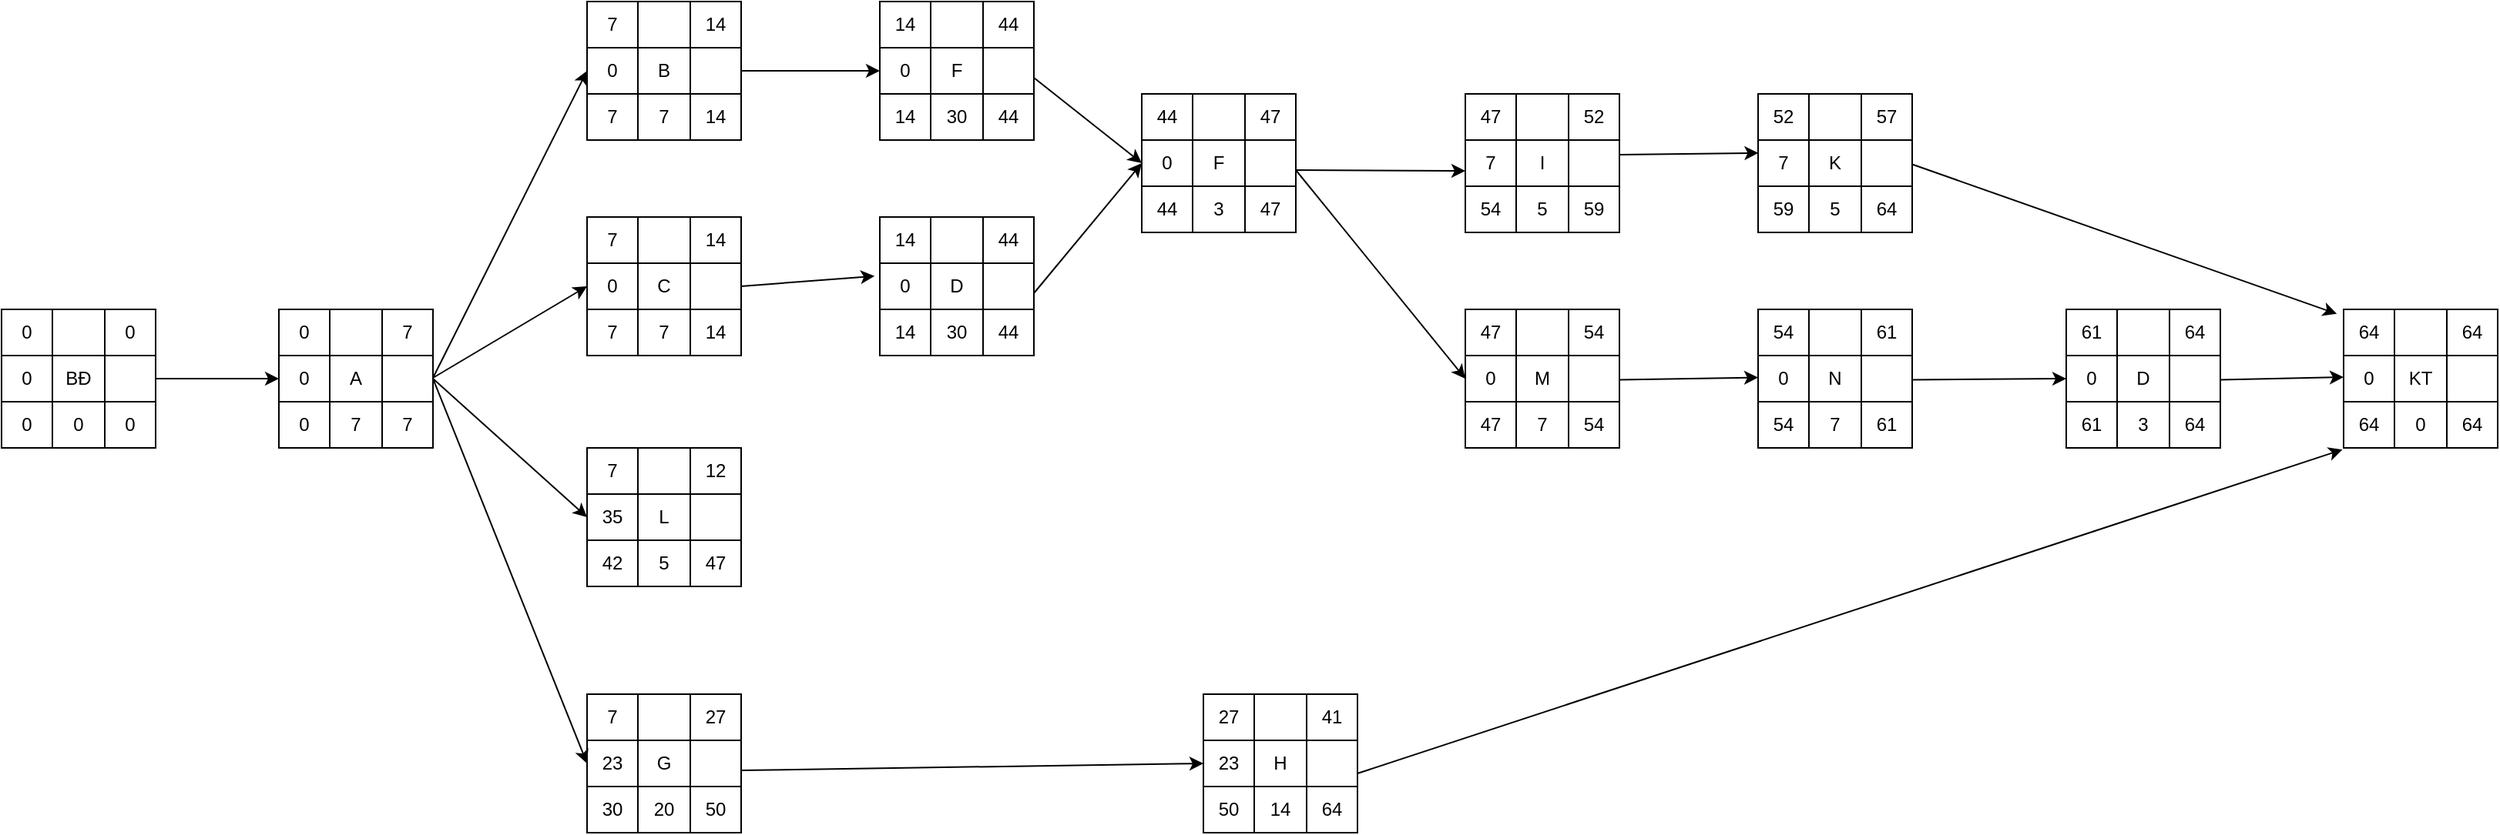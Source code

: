 <mxfile version="21.0.6" type="github">
  <diagram name="Trang-1" id="Xey9Kx1MrzAy4GjJ4hJu">
    <mxGraphModel dx="996" dy="395" grid="1" gridSize="10" guides="1" tooltips="1" connect="1" arrows="1" fold="1" page="1" pageScale="1" pageWidth="1169" pageHeight="1654" math="0" shadow="0">
      <root>
        <mxCell id="0" />
        <mxCell id="1" parent="0" />
        <mxCell id="aJcs67iZN9DxvFJA-i0l-1" value="" style="shape=table;startSize=0;container=1;collapsible=0;childLayout=tableLayout;" vertex="1" parent="1">
          <mxGeometry x="60" y="220" width="100" height="90" as="geometry" />
        </mxCell>
        <mxCell id="aJcs67iZN9DxvFJA-i0l-2" value="" style="shape=tableRow;horizontal=0;startSize=0;swimlaneHead=0;swimlaneBody=0;strokeColor=inherit;top=0;left=0;bottom=0;right=0;collapsible=0;dropTarget=0;fillColor=none;points=[[0,0.5],[1,0.5]];portConstraint=eastwest;" vertex="1" parent="aJcs67iZN9DxvFJA-i0l-1">
          <mxGeometry width="100" height="30" as="geometry" />
        </mxCell>
        <mxCell id="aJcs67iZN9DxvFJA-i0l-3" value="0" style="shape=partialRectangle;html=1;whiteSpace=wrap;connectable=0;strokeColor=inherit;overflow=hidden;fillColor=none;top=0;left=0;bottom=0;right=0;pointerEvents=1;" vertex="1" parent="aJcs67iZN9DxvFJA-i0l-2">
          <mxGeometry width="33" height="30" as="geometry">
            <mxRectangle width="33" height="30" as="alternateBounds" />
          </mxGeometry>
        </mxCell>
        <mxCell id="aJcs67iZN9DxvFJA-i0l-4" value="" style="shape=partialRectangle;html=1;whiteSpace=wrap;connectable=0;strokeColor=inherit;overflow=hidden;fillColor=none;top=0;left=0;bottom=0;right=0;pointerEvents=1;" vertex="1" parent="aJcs67iZN9DxvFJA-i0l-2">
          <mxGeometry x="33" width="34" height="30" as="geometry">
            <mxRectangle width="34" height="30" as="alternateBounds" />
          </mxGeometry>
        </mxCell>
        <mxCell id="aJcs67iZN9DxvFJA-i0l-5" value="0" style="shape=partialRectangle;html=1;whiteSpace=wrap;connectable=0;strokeColor=inherit;overflow=hidden;fillColor=none;top=0;left=0;bottom=0;right=0;pointerEvents=1;" vertex="1" parent="aJcs67iZN9DxvFJA-i0l-2">
          <mxGeometry x="67" width="33" height="30" as="geometry">
            <mxRectangle width="33" height="30" as="alternateBounds" />
          </mxGeometry>
        </mxCell>
        <mxCell id="aJcs67iZN9DxvFJA-i0l-6" value="" style="shape=tableRow;horizontal=0;startSize=0;swimlaneHead=0;swimlaneBody=0;strokeColor=inherit;top=0;left=0;bottom=0;right=0;collapsible=0;dropTarget=0;fillColor=none;points=[[0,0.5],[1,0.5]];portConstraint=eastwest;" vertex="1" parent="aJcs67iZN9DxvFJA-i0l-1">
          <mxGeometry y="30" width="100" height="30" as="geometry" />
        </mxCell>
        <mxCell id="aJcs67iZN9DxvFJA-i0l-7" value="0" style="shape=partialRectangle;html=1;whiteSpace=wrap;connectable=0;strokeColor=inherit;overflow=hidden;fillColor=none;top=0;left=0;bottom=0;right=0;pointerEvents=1;" vertex="1" parent="aJcs67iZN9DxvFJA-i0l-6">
          <mxGeometry width="33" height="30" as="geometry">
            <mxRectangle width="33" height="30" as="alternateBounds" />
          </mxGeometry>
        </mxCell>
        <mxCell id="aJcs67iZN9DxvFJA-i0l-8" value="BĐ" style="shape=partialRectangle;html=1;whiteSpace=wrap;connectable=0;strokeColor=inherit;overflow=hidden;fillColor=none;top=0;left=0;bottom=0;right=0;pointerEvents=1;" vertex="1" parent="aJcs67iZN9DxvFJA-i0l-6">
          <mxGeometry x="33" width="34" height="30" as="geometry">
            <mxRectangle width="34" height="30" as="alternateBounds" />
          </mxGeometry>
        </mxCell>
        <mxCell id="aJcs67iZN9DxvFJA-i0l-9" value="" style="shape=partialRectangle;html=1;whiteSpace=wrap;connectable=0;strokeColor=inherit;overflow=hidden;fillColor=none;top=0;left=0;bottom=0;right=0;pointerEvents=1;" vertex="1" parent="aJcs67iZN9DxvFJA-i0l-6">
          <mxGeometry x="67" width="33" height="30" as="geometry">
            <mxRectangle width="33" height="30" as="alternateBounds" />
          </mxGeometry>
        </mxCell>
        <mxCell id="aJcs67iZN9DxvFJA-i0l-10" value="" style="shape=tableRow;horizontal=0;startSize=0;swimlaneHead=0;swimlaneBody=0;strokeColor=inherit;top=0;left=0;bottom=0;right=0;collapsible=0;dropTarget=0;fillColor=none;points=[[0,0.5],[1,0.5]];portConstraint=eastwest;" vertex="1" parent="aJcs67iZN9DxvFJA-i0l-1">
          <mxGeometry y="60" width="100" height="30" as="geometry" />
        </mxCell>
        <mxCell id="aJcs67iZN9DxvFJA-i0l-11" value="0" style="shape=partialRectangle;html=1;whiteSpace=wrap;connectable=0;strokeColor=inherit;overflow=hidden;fillColor=none;top=0;left=0;bottom=0;right=0;pointerEvents=1;" vertex="1" parent="aJcs67iZN9DxvFJA-i0l-10">
          <mxGeometry width="33" height="30" as="geometry">
            <mxRectangle width="33" height="30" as="alternateBounds" />
          </mxGeometry>
        </mxCell>
        <mxCell id="aJcs67iZN9DxvFJA-i0l-12" value="0" style="shape=partialRectangle;html=1;whiteSpace=wrap;connectable=0;strokeColor=inherit;overflow=hidden;fillColor=none;top=0;left=0;bottom=0;right=0;pointerEvents=1;" vertex="1" parent="aJcs67iZN9DxvFJA-i0l-10">
          <mxGeometry x="33" width="34" height="30" as="geometry">
            <mxRectangle width="34" height="30" as="alternateBounds" />
          </mxGeometry>
        </mxCell>
        <mxCell id="aJcs67iZN9DxvFJA-i0l-13" value="0" style="shape=partialRectangle;html=1;whiteSpace=wrap;connectable=0;strokeColor=inherit;overflow=hidden;fillColor=none;top=0;left=0;bottom=0;right=0;pointerEvents=1;" vertex="1" parent="aJcs67iZN9DxvFJA-i0l-10">
          <mxGeometry x="67" width="33" height="30" as="geometry">
            <mxRectangle width="33" height="30" as="alternateBounds" />
          </mxGeometry>
        </mxCell>
        <mxCell id="aJcs67iZN9DxvFJA-i0l-14" value="" style="shape=table;startSize=0;container=1;collapsible=0;childLayout=tableLayout;" vertex="1" parent="1">
          <mxGeometry x="240" y="220" width="100" height="90" as="geometry" />
        </mxCell>
        <mxCell id="aJcs67iZN9DxvFJA-i0l-15" value="" style="shape=tableRow;horizontal=0;startSize=0;swimlaneHead=0;swimlaneBody=0;strokeColor=inherit;top=0;left=0;bottom=0;right=0;collapsible=0;dropTarget=0;fillColor=none;points=[[0,0.5],[1,0.5]];portConstraint=eastwest;" vertex="1" parent="aJcs67iZN9DxvFJA-i0l-14">
          <mxGeometry width="100" height="30" as="geometry" />
        </mxCell>
        <mxCell id="aJcs67iZN9DxvFJA-i0l-16" value="0" style="shape=partialRectangle;html=1;whiteSpace=wrap;connectable=0;strokeColor=inherit;overflow=hidden;fillColor=none;top=0;left=0;bottom=0;right=0;pointerEvents=1;" vertex="1" parent="aJcs67iZN9DxvFJA-i0l-15">
          <mxGeometry width="33" height="30" as="geometry">
            <mxRectangle width="33" height="30" as="alternateBounds" />
          </mxGeometry>
        </mxCell>
        <mxCell id="aJcs67iZN9DxvFJA-i0l-17" value="" style="shape=partialRectangle;html=1;whiteSpace=wrap;connectable=0;strokeColor=inherit;overflow=hidden;fillColor=none;top=0;left=0;bottom=0;right=0;pointerEvents=1;" vertex="1" parent="aJcs67iZN9DxvFJA-i0l-15">
          <mxGeometry x="33" width="34" height="30" as="geometry">
            <mxRectangle width="34" height="30" as="alternateBounds" />
          </mxGeometry>
        </mxCell>
        <mxCell id="aJcs67iZN9DxvFJA-i0l-18" value="7" style="shape=partialRectangle;html=1;whiteSpace=wrap;connectable=0;strokeColor=inherit;overflow=hidden;fillColor=none;top=0;left=0;bottom=0;right=0;pointerEvents=1;" vertex="1" parent="aJcs67iZN9DxvFJA-i0l-15">
          <mxGeometry x="67" width="33" height="30" as="geometry">
            <mxRectangle width="33" height="30" as="alternateBounds" />
          </mxGeometry>
        </mxCell>
        <mxCell id="aJcs67iZN9DxvFJA-i0l-19" value="" style="shape=tableRow;horizontal=0;startSize=0;swimlaneHead=0;swimlaneBody=0;strokeColor=inherit;top=0;left=0;bottom=0;right=0;collapsible=0;dropTarget=0;fillColor=none;points=[[0,0.5],[1,0.5]];portConstraint=eastwest;" vertex="1" parent="aJcs67iZN9DxvFJA-i0l-14">
          <mxGeometry y="30" width="100" height="30" as="geometry" />
        </mxCell>
        <mxCell id="aJcs67iZN9DxvFJA-i0l-20" value="0" style="shape=partialRectangle;html=1;whiteSpace=wrap;connectable=0;strokeColor=inherit;overflow=hidden;fillColor=none;top=0;left=0;bottom=0;right=0;pointerEvents=1;" vertex="1" parent="aJcs67iZN9DxvFJA-i0l-19">
          <mxGeometry width="33" height="30" as="geometry">
            <mxRectangle width="33" height="30" as="alternateBounds" />
          </mxGeometry>
        </mxCell>
        <mxCell id="aJcs67iZN9DxvFJA-i0l-21" value="A" style="shape=partialRectangle;html=1;whiteSpace=wrap;connectable=0;strokeColor=inherit;overflow=hidden;fillColor=none;top=0;left=0;bottom=0;right=0;pointerEvents=1;" vertex="1" parent="aJcs67iZN9DxvFJA-i0l-19">
          <mxGeometry x="33" width="34" height="30" as="geometry">
            <mxRectangle width="34" height="30" as="alternateBounds" />
          </mxGeometry>
        </mxCell>
        <mxCell id="aJcs67iZN9DxvFJA-i0l-22" value="" style="shape=partialRectangle;html=1;whiteSpace=wrap;connectable=0;strokeColor=inherit;overflow=hidden;fillColor=none;top=0;left=0;bottom=0;right=0;pointerEvents=1;" vertex="1" parent="aJcs67iZN9DxvFJA-i0l-19">
          <mxGeometry x="67" width="33" height="30" as="geometry">
            <mxRectangle width="33" height="30" as="alternateBounds" />
          </mxGeometry>
        </mxCell>
        <mxCell id="aJcs67iZN9DxvFJA-i0l-23" value="" style="shape=tableRow;horizontal=0;startSize=0;swimlaneHead=0;swimlaneBody=0;strokeColor=inherit;top=0;left=0;bottom=0;right=0;collapsible=0;dropTarget=0;fillColor=none;points=[[0,0.5],[1,0.5]];portConstraint=eastwest;" vertex="1" parent="aJcs67iZN9DxvFJA-i0l-14">
          <mxGeometry y="60" width="100" height="30" as="geometry" />
        </mxCell>
        <mxCell id="aJcs67iZN9DxvFJA-i0l-24" value="0" style="shape=partialRectangle;html=1;whiteSpace=wrap;connectable=0;strokeColor=inherit;overflow=hidden;fillColor=none;top=0;left=0;bottom=0;right=0;pointerEvents=1;" vertex="1" parent="aJcs67iZN9DxvFJA-i0l-23">
          <mxGeometry width="33" height="30" as="geometry">
            <mxRectangle width="33" height="30" as="alternateBounds" />
          </mxGeometry>
        </mxCell>
        <mxCell id="aJcs67iZN9DxvFJA-i0l-25" value="7" style="shape=partialRectangle;html=1;whiteSpace=wrap;connectable=0;strokeColor=inherit;overflow=hidden;fillColor=none;top=0;left=0;bottom=0;right=0;pointerEvents=1;" vertex="1" parent="aJcs67iZN9DxvFJA-i0l-23">
          <mxGeometry x="33" width="34" height="30" as="geometry">
            <mxRectangle width="34" height="30" as="alternateBounds" />
          </mxGeometry>
        </mxCell>
        <mxCell id="aJcs67iZN9DxvFJA-i0l-26" value="7" style="shape=partialRectangle;html=1;whiteSpace=wrap;connectable=0;strokeColor=inherit;overflow=hidden;fillColor=none;top=0;left=0;bottom=0;right=0;pointerEvents=1;" vertex="1" parent="aJcs67iZN9DxvFJA-i0l-23">
          <mxGeometry x="67" width="33" height="30" as="geometry">
            <mxRectangle width="33" height="30" as="alternateBounds" />
          </mxGeometry>
        </mxCell>
        <mxCell id="aJcs67iZN9DxvFJA-i0l-27" value="" style="shape=table;startSize=0;container=1;collapsible=0;childLayout=tableLayout;" vertex="1" parent="1">
          <mxGeometry x="440" y="20" width="100" height="90" as="geometry" />
        </mxCell>
        <mxCell id="aJcs67iZN9DxvFJA-i0l-28" value="" style="shape=tableRow;horizontal=0;startSize=0;swimlaneHead=0;swimlaneBody=0;strokeColor=inherit;top=0;left=0;bottom=0;right=0;collapsible=0;dropTarget=0;fillColor=none;points=[[0,0.5],[1,0.5]];portConstraint=eastwest;" vertex="1" parent="aJcs67iZN9DxvFJA-i0l-27">
          <mxGeometry width="100" height="30" as="geometry" />
        </mxCell>
        <mxCell id="aJcs67iZN9DxvFJA-i0l-29" value="7" style="shape=partialRectangle;html=1;whiteSpace=wrap;connectable=0;strokeColor=inherit;overflow=hidden;fillColor=none;top=0;left=0;bottom=0;right=0;pointerEvents=1;" vertex="1" parent="aJcs67iZN9DxvFJA-i0l-28">
          <mxGeometry width="33" height="30" as="geometry">
            <mxRectangle width="33" height="30" as="alternateBounds" />
          </mxGeometry>
        </mxCell>
        <mxCell id="aJcs67iZN9DxvFJA-i0l-30" value="" style="shape=partialRectangle;html=1;whiteSpace=wrap;connectable=0;strokeColor=inherit;overflow=hidden;fillColor=none;top=0;left=0;bottom=0;right=0;pointerEvents=1;" vertex="1" parent="aJcs67iZN9DxvFJA-i0l-28">
          <mxGeometry x="33" width="34" height="30" as="geometry">
            <mxRectangle width="34" height="30" as="alternateBounds" />
          </mxGeometry>
        </mxCell>
        <mxCell id="aJcs67iZN9DxvFJA-i0l-31" value="14" style="shape=partialRectangle;html=1;whiteSpace=wrap;connectable=0;strokeColor=inherit;overflow=hidden;fillColor=none;top=0;left=0;bottom=0;right=0;pointerEvents=1;" vertex="1" parent="aJcs67iZN9DxvFJA-i0l-28">
          <mxGeometry x="67" width="33" height="30" as="geometry">
            <mxRectangle width="33" height="30" as="alternateBounds" />
          </mxGeometry>
        </mxCell>
        <mxCell id="aJcs67iZN9DxvFJA-i0l-32" value="" style="shape=tableRow;horizontal=0;startSize=0;swimlaneHead=0;swimlaneBody=0;strokeColor=inherit;top=0;left=0;bottom=0;right=0;collapsible=0;dropTarget=0;fillColor=none;points=[[0,0.5],[1,0.5]];portConstraint=eastwest;" vertex="1" parent="aJcs67iZN9DxvFJA-i0l-27">
          <mxGeometry y="30" width="100" height="30" as="geometry" />
        </mxCell>
        <mxCell id="aJcs67iZN9DxvFJA-i0l-33" value="0" style="shape=partialRectangle;html=1;whiteSpace=wrap;connectable=0;strokeColor=inherit;overflow=hidden;fillColor=none;top=0;left=0;bottom=0;right=0;pointerEvents=1;" vertex="1" parent="aJcs67iZN9DxvFJA-i0l-32">
          <mxGeometry width="33" height="30" as="geometry">
            <mxRectangle width="33" height="30" as="alternateBounds" />
          </mxGeometry>
        </mxCell>
        <mxCell id="aJcs67iZN9DxvFJA-i0l-34" value="B" style="shape=partialRectangle;html=1;whiteSpace=wrap;connectable=0;strokeColor=inherit;overflow=hidden;fillColor=none;top=0;left=0;bottom=0;right=0;pointerEvents=1;" vertex="1" parent="aJcs67iZN9DxvFJA-i0l-32">
          <mxGeometry x="33" width="34" height="30" as="geometry">
            <mxRectangle width="34" height="30" as="alternateBounds" />
          </mxGeometry>
        </mxCell>
        <mxCell id="aJcs67iZN9DxvFJA-i0l-35" value="" style="shape=partialRectangle;html=1;whiteSpace=wrap;connectable=0;strokeColor=inherit;overflow=hidden;fillColor=none;top=0;left=0;bottom=0;right=0;pointerEvents=1;" vertex="1" parent="aJcs67iZN9DxvFJA-i0l-32">
          <mxGeometry x="67" width="33" height="30" as="geometry">
            <mxRectangle width="33" height="30" as="alternateBounds" />
          </mxGeometry>
        </mxCell>
        <mxCell id="aJcs67iZN9DxvFJA-i0l-36" value="" style="shape=tableRow;horizontal=0;startSize=0;swimlaneHead=0;swimlaneBody=0;strokeColor=inherit;top=0;left=0;bottom=0;right=0;collapsible=0;dropTarget=0;fillColor=none;points=[[0,0.5],[1,0.5]];portConstraint=eastwest;" vertex="1" parent="aJcs67iZN9DxvFJA-i0l-27">
          <mxGeometry y="60" width="100" height="30" as="geometry" />
        </mxCell>
        <mxCell id="aJcs67iZN9DxvFJA-i0l-37" value="7" style="shape=partialRectangle;html=1;whiteSpace=wrap;connectable=0;strokeColor=inherit;overflow=hidden;fillColor=none;top=0;left=0;bottom=0;right=0;pointerEvents=1;" vertex="1" parent="aJcs67iZN9DxvFJA-i0l-36">
          <mxGeometry width="33" height="30" as="geometry">
            <mxRectangle width="33" height="30" as="alternateBounds" />
          </mxGeometry>
        </mxCell>
        <mxCell id="aJcs67iZN9DxvFJA-i0l-38" value="7" style="shape=partialRectangle;html=1;whiteSpace=wrap;connectable=0;strokeColor=inherit;overflow=hidden;fillColor=none;top=0;left=0;bottom=0;right=0;pointerEvents=1;" vertex="1" parent="aJcs67iZN9DxvFJA-i0l-36">
          <mxGeometry x="33" width="34" height="30" as="geometry">
            <mxRectangle width="34" height="30" as="alternateBounds" />
          </mxGeometry>
        </mxCell>
        <mxCell id="aJcs67iZN9DxvFJA-i0l-39" value="14" style="shape=partialRectangle;html=1;whiteSpace=wrap;connectable=0;strokeColor=inherit;overflow=hidden;fillColor=none;top=0;left=0;bottom=0;right=0;pointerEvents=1;" vertex="1" parent="aJcs67iZN9DxvFJA-i0l-36">
          <mxGeometry x="67" width="33" height="30" as="geometry">
            <mxRectangle width="33" height="30" as="alternateBounds" />
          </mxGeometry>
        </mxCell>
        <mxCell id="aJcs67iZN9DxvFJA-i0l-40" value="" style="shape=table;startSize=0;container=1;collapsible=0;childLayout=tableLayout;" vertex="1" parent="1">
          <mxGeometry x="440" y="160" width="100" height="90" as="geometry" />
        </mxCell>
        <mxCell id="aJcs67iZN9DxvFJA-i0l-41" value="" style="shape=tableRow;horizontal=0;startSize=0;swimlaneHead=0;swimlaneBody=0;strokeColor=inherit;top=0;left=0;bottom=0;right=0;collapsible=0;dropTarget=0;fillColor=none;points=[[0,0.5],[1,0.5]];portConstraint=eastwest;" vertex="1" parent="aJcs67iZN9DxvFJA-i0l-40">
          <mxGeometry width="100" height="30" as="geometry" />
        </mxCell>
        <mxCell id="aJcs67iZN9DxvFJA-i0l-42" value="7" style="shape=partialRectangle;html=1;whiteSpace=wrap;connectable=0;strokeColor=inherit;overflow=hidden;fillColor=none;top=0;left=0;bottom=0;right=0;pointerEvents=1;" vertex="1" parent="aJcs67iZN9DxvFJA-i0l-41">
          <mxGeometry width="33" height="30" as="geometry">
            <mxRectangle width="33" height="30" as="alternateBounds" />
          </mxGeometry>
        </mxCell>
        <mxCell id="aJcs67iZN9DxvFJA-i0l-43" value="" style="shape=partialRectangle;html=1;whiteSpace=wrap;connectable=0;strokeColor=inherit;overflow=hidden;fillColor=none;top=0;left=0;bottom=0;right=0;pointerEvents=1;" vertex="1" parent="aJcs67iZN9DxvFJA-i0l-41">
          <mxGeometry x="33" width="34" height="30" as="geometry">
            <mxRectangle width="34" height="30" as="alternateBounds" />
          </mxGeometry>
        </mxCell>
        <mxCell id="aJcs67iZN9DxvFJA-i0l-44" value="14" style="shape=partialRectangle;html=1;whiteSpace=wrap;connectable=0;strokeColor=inherit;overflow=hidden;fillColor=none;top=0;left=0;bottom=0;right=0;pointerEvents=1;" vertex="1" parent="aJcs67iZN9DxvFJA-i0l-41">
          <mxGeometry x="67" width="33" height="30" as="geometry">
            <mxRectangle width="33" height="30" as="alternateBounds" />
          </mxGeometry>
        </mxCell>
        <mxCell id="aJcs67iZN9DxvFJA-i0l-45" value="" style="shape=tableRow;horizontal=0;startSize=0;swimlaneHead=0;swimlaneBody=0;strokeColor=inherit;top=0;left=0;bottom=0;right=0;collapsible=0;dropTarget=0;fillColor=none;points=[[0,0.5],[1,0.5]];portConstraint=eastwest;" vertex="1" parent="aJcs67iZN9DxvFJA-i0l-40">
          <mxGeometry y="30" width="100" height="30" as="geometry" />
        </mxCell>
        <mxCell id="aJcs67iZN9DxvFJA-i0l-46" value="0" style="shape=partialRectangle;html=1;whiteSpace=wrap;connectable=0;strokeColor=inherit;overflow=hidden;fillColor=none;top=0;left=0;bottom=0;right=0;pointerEvents=1;" vertex="1" parent="aJcs67iZN9DxvFJA-i0l-45">
          <mxGeometry width="33" height="30" as="geometry">
            <mxRectangle width="33" height="30" as="alternateBounds" />
          </mxGeometry>
        </mxCell>
        <mxCell id="aJcs67iZN9DxvFJA-i0l-47" value="C" style="shape=partialRectangle;html=1;whiteSpace=wrap;connectable=0;strokeColor=inherit;overflow=hidden;fillColor=none;top=0;left=0;bottom=0;right=0;pointerEvents=1;" vertex="1" parent="aJcs67iZN9DxvFJA-i0l-45">
          <mxGeometry x="33" width="34" height="30" as="geometry">
            <mxRectangle width="34" height="30" as="alternateBounds" />
          </mxGeometry>
        </mxCell>
        <mxCell id="aJcs67iZN9DxvFJA-i0l-48" value="" style="shape=partialRectangle;html=1;whiteSpace=wrap;connectable=0;strokeColor=inherit;overflow=hidden;fillColor=none;top=0;left=0;bottom=0;right=0;pointerEvents=1;" vertex="1" parent="aJcs67iZN9DxvFJA-i0l-45">
          <mxGeometry x="67" width="33" height="30" as="geometry">
            <mxRectangle width="33" height="30" as="alternateBounds" />
          </mxGeometry>
        </mxCell>
        <mxCell id="aJcs67iZN9DxvFJA-i0l-49" value="" style="shape=tableRow;horizontal=0;startSize=0;swimlaneHead=0;swimlaneBody=0;strokeColor=inherit;top=0;left=0;bottom=0;right=0;collapsible=0;dropTarget=0;fillColor=none;points=[[0,0.5],[1,0.5]];portConstraint=eastwest;" vertex="1" parent="aJcs67iZN9DxvFJA-i0l-40">
          <mxGeometry y="60" width="100" height="30" as="geometry" />
        </mxCell>
        <mxCell id="aJcs67iZN9DxvFJA-i0l-50" value="7" style="shape=partialRectangle;html=1;whiteSpace=wrap;connectable=0;strokeColor=inherit;overflow=hidden;fillColor=none;top=0;left=0;bottom=0;right=0;pointerEvents=1;" vertex="1" parent="aJcs67iZN9DxvFJA-i0l-49">
          <mxGeometry width="33" height="30" as="geometry">
            <mxRectangle width="33" height="30" as="alternateBounds" />
          </mxGeometry>
        </mxCell>
        <mxCell id="aJcs67iZN9DxvFJA-i0l-51" value="7" style="shape=partialRectangle;html=1;whiteSpace=wrap;connectable=0;strokeColor=inherit;overflow=hidden;fillColor=none;top=0;left=0;bottom=0;right=0;pointerEvents=1;" vertex="1" parent="aJcs67iZN9DxvFJA-i0l-49">
          <mxGeometry x="33" width="34" height="30" as="geometry">
            <mxRectangle width="34" height="30" as="alternateBounds" />
          </mxGeometry>
        </mxCell>
        <mxCell id="aJcs67iZN9DxvFJA-i0l-52" value="14" style="shape=partialRectangle;html=1;whiteSpace=wrap;connectable=0;strokeColor=inherit;overflow=hidden;fillColor=none;top=0;left=0;bottom=0;right=0;pointerEvents=1;" vertex="1" parent="aJcs67iZN9DxvFJA-i0l-49">
          <mxGeometry x="67" width="33" height="30" as="geometry">
            <mxRectangle width="33" height="30" as="alternateBounds" />
          </mxGeometry>
        </mxCell>
        <mxCell id="aJcs67iZN9DxvFJA-i0l-53" value="" style="shape=table;startSize=0;container=1;collapsible=0;childLayout=tableLayout;" vertex="1" parent="1">
          <mxGeometry x="440" y="310" width="100" height="90" as="geometry" />
        </mxCell>
        <mxCell id="aJcs67iZN9DxvFJA-i0l-54" value="" style="shape=tableRow;horizontal=0;startSize=0;swimlaneHead=0;swimlaneBody=0;strokeColor=inherit;top=0;left=0;bottom=0;right=0;collapsible=0;dropTarget=0;fillColor=none;points=[[0,0.5],[1,0.5]];portConstraint=eastwest;" vertex="1" parent="aJcs67iZN9DxvFJA-i0l-53">
          <mxGeometry width="100" height="30" as="geometry" />
        </mxCell>
        <mxCell id="aJcs67iZN9DxvFJA-i0l-55" value="7" style="shape=partialRectangle;html=1;whiteSpace=wrap;connectable=0;strokeColor=inherit;overflow=hidden;fillColor=none;top=0;left=0;bottom=0;right=0;pointerEvents=1;" vertex="1" parent="aJcs67iZN9DxvFJA-i0l-54">
          <mxGeometry width="33" height="30" as="geometry">
            <mxRectangle width="33" height="30" as="alternateBounds" />
          </mxGeometry>
        </mxCell>
        <mxCell id="aJcs67iZN9DxvFJA-i0l-56" value="" style="shape=partialRectangle;html=1;whiteSpace=wrap;connectable=0;strokeColor=inherit;overflow=hidden;fillColor=none;top=0;left=0;bottom=0;right=0;pointerEvents=1;" vertex="1" parent="aJcs67iZN9DxvFJA-i0l-54">
          <mxGeometry x="33" width="34" height="30" as="geometry">
            <mxRectangle width="34" height="30" as="alternateBounds" />
          </mxGeometry>
        </mxCell>
        <mxCell id="aJcs67iZN9DxvFJA-i0l-57" value="12" style="shape=partialRectangle;html=1;whiteSpace=wrap;connectable=0;strokeColor=inherit;overflow=hidden;fillColor=none;top=0;left=0;bottom=0;right=0;pointerEvents=1;" vertex="1" parent="aJcs67iZN9DxvFJA-i0l-54">
          <mxGeometry x="67" width="33" height="30" as="geometry">
            <mxRectangle width="33" height="30" as="alternateBounds" />
          </mxGeometry>
        </mxCell>
        <mxCell id="aJcs67iZN9DxvFJA-i0l-58" value="" style="shape=tableRow;horizontal=0;startSize=0;swimlaneHead=0;swimlaneBody=0;strokeColor=inherit;top=0;left=0;bottom=0;right=0;collapsible=0;dropTarget=0;fillColor=none;points=[[0,0.5],[1,0.5]];portConstraint=eastwest;" vertex="1" parent="aJcs67iZN9DxvFJA-i0l-53">
          <mxGeometry y="30" width="100" height="30" as="geometry" />
        </mxCell>
        <mxCell id="aJcs67iZN9DxvFJA-i0l-59" value="35" style="shape=partialRectangle;html=1;whiteSpace=wrap;connectable=0;strokeColor=inherit;overflow=hidden;fillColor=none;top=0;left=0;bottom=0;right=0;pointerEvents=1;" vertex="1" parent="aJcs67iZN9DxvFJA-i0l-58">
          <mxGeometry width="33" height="30" as="geometry">
            <mxRectangle width="33" height="30" as="alternateBounds" />
          </mxGeometry>
        </mxCell>
        <mxCell id="aJcs67iZN9DxvFJA-i0l-60" value="L" style="shape=partialRectangle;html=1;whiteSpace=wrap;connectable=0;strokeColor=inherit;overflow=hidden;fillColor=none;top=0;left=0;bottom=0;right=0;pointerEvents=1;" vertex="1" parent="aJcs67iZN9DxvFJA-i0l-58">
          <mxGeometry x="33" width="34" height="30" as="geometry">
            <mxRectangle width="34" height="30" as="alternateBounds" />
          </mxGeometry>
        </mxCell>
        <mxCell id="aJcs67iZN9DxvFJA-i0l-61" value="" style="shape=partialRectangle;html=1;whiteSpace=wrap;connectable=0;strokeColor=inherit;overflow=hidden;fillColor=none;top=0;left=0;bottom=0;right=0;pointerEvents=1;" vertex="1" parent="aJcs67iZN9DxvFJA-i0l-58">
          <mxGeometry x="67" width="33" height="30" as="geometry">
            <mxRectangle width="33" height="30" as="alternateBounds" />
          </mxGeometry>
        </mxCell>
        <mxCell id="aJcs67iZN9DxvFJA-i0l-62" value="" style="shape=tableRow;horizontal=0;startSize=0;swimlaneHead=0;swimlaneBody=0;strokeColor=inherit;top=0;left=0;bottom=0;right=0;collapsible=0;dropTarget=0;fillColor=none;points=[[0,0.5],[1,0.5]];portConstraint=eastwest;" vertex="1" parent="aJcs67iZN9DxvFJA-i0l-53">
          <mxGeometry y="60" width="100" height="30" as="geometry" />
        </mxCell>
        <mxCell id="aJcs67iZN9DxvFJA-i0l-63" value="42" style="shape=partialRectangle;html=1;whiteSpace=wrap;connectable=0;strokeColor=inherit;overflow=hidden;fillColor=none;top=0;left=0;bottom=0;right=0;pointerEvents=1;" vertex="1" parent="aJcs67iZN9DxvFJA-i0l-62">
          <mxGeometry width="33" height="30" as="geometry">
            <mxRectangle width="33" height="30" as="alternateBounds" />
          </mxGeometry>
        </mxCell>
        <mxCell id="aJcs67iZN9DxvFJA-i0l-64" value="5" style="shape=partialRectangle;html=1;whiteSpace=wrap;connectable=0;strokeColor=inherit;overflow=hidden;fillColor=none;top=0;left=0;bottom=0;right=0;pointerEvents=1;" vertex="1" parent="aJcs67iZN9DxvFJA-i0l-62">
          <mxGeometry x="33" width="34" height="30" as="geometry">
            <mxRectangle width="34" height="30" as="alternateBounds" />
          </mxGeometry>
        </mxCell>
        <mxCell id="aJcs67iZN9DxvFJA-i0l-65" value="47" style="shape=partialRectangle;html=1;whiteSpace=wrap;connectable=0;strokeColor=inherit;overflow=hidden;fillColor=none;top=0;left=0;bottom=0;right=0;pointerEvents=1;" vertex="1" parent="aJcs67iZN9DxvFJA-i0l-62">
          <mxGeometry x="67" width="33" height="30" as="geometry">
            <mxRectangle width="33" height="30" as="alternateBounds" />
          </mxGeometry>
        </mxCell>
        <mxCell id="aJcs67iZN9DxvFJA-i0l-66" value="" style="shape=table;startSize=0;container=1;collapsible=0;childLayout=tableLayout;" vertex="1" parent="1">
          <mxGeometry x="440" y="470" width="100" height="90" as="geometry" />
        </mxCell>
        <mxCell id="aJcs67iZN9DxvFJA-i0l-67" value="" style="shape=tableRow;horizontal=0;startSize=0;swimlaneHead=0;swimlaneBody=0;strokeColor=inherit;top=0;left=0;bottom=0;right=0;collapsible=0;dropTarget=0;fillColor=none;points=[[0,0.5],[1,0.5]];portConstraint=eastwest;" vertex="1" parent="aJcs67iZN9DxvFJA-i0l-66">
          <mxGeometry width="100" height="30" as="geometry" />
        </mxCell>
        <mxCell id="aJcs67iZN9DxvFJA-i0l-68" value="7" style="shape=partialRectangle;html=1;whiteSpace=wrap;connectable=0;strokeColor=inherit;overflow=hidden;fillColor=none;top=0;left=0;bottom=0;right=0;pointerEvents=1;" vertex="1" parent="aJcs67iZN9DxvFJA-i0l-67">
          <mxGeometry width="33" height="30" as="geometry">
            <mxRectangle width="33" height="30" as="alternateBounds" />
          </mxGeometry>
        </mxCell>
        <mxCell id="aJcs67iZN9DxvFJA-i0l-69" value="" style="shape=partialRectangle;html=1;whiteSpace=wrap;connectable=0;strokeColor=inherit;overflow=hidden;fillColor=none;top=0;left=0;bottom=0;right=0;pointerEvents=1;" vertex="1" parent="aJcs67iZN9DxvFJA-i0l-67">
          <mxGeometry x="33" width="34" height="30" as="geometry">
            <mxRectangle width="34" height="30" as="alternateBounds" />
          </mxGeometry>
        </mxCell>
        <mxCell id="aJcs67iZN9DxvFJA-i0l-70" value="27" style="shape=partialRectangle;html=1;whiteSpace=wrap;connectable=0;strokeColor=inherit;overflow=hidden;fillColor=none;top=0;left=0;bottom=0;right=0;pointerEvents=1;" vertex="1" parent="aJcs67iZN9DxvFJA-i0l-67">
          <mxGeometry x="67" width="33" height="30" as="geometry">
            <mxRectangle width="33" height="30" as="alternateBounds" />
          </mxGeometry>
        </mxCell>
        <mxCell id="aJcs67iZN9DxvFJA-i0l-71" value="" style="shape=tableRow;horizontal=0;startSize=0;swimlaneHead=0;swimlaneBody=0;strokeColor=inherit;top=0;left=0;bottom=0;right=0;collapsible=0;dropTarget=0;fillColor=none;points=[[0,0.5],[1,0.5]];portConstraint=eastwest;" vertex="1" parent="aJcs67iZN9DxvFJA-i0l-66">
          <mxGeometry y="30" width="100" height="30" as="geometry" />
        </mxCell>
        <mxCell id="aJcs67iZN9DxvFJA-i0l-72" value="23" style="shape=partialRectangle;html=1;whiteSpace=wrap;connectable=0;strokeColor=inherit;overflow=hidden;fillColor=none;top=0;left=0;bottom=0;right=0;pointerEvents=1;" vertex="1" parent="aJcs67iZN9DxvFJA-i0l-71">
          <mxGeometry width="33" height="30" as="geometry">
            <mxRectangle width="33" height="30" as="alternateBounds" />
          </mxGeometry>
        </mxCell>
        <mxCell id="aJcs67iZN9DxvFJA-i0l-73" value="G" style="shape=partialRectangle;html=1;whiteSpace=wrap;connectable=0;strokeColor=inherit;overflow=hidden;fillColor=none;top=0;left=0;bottom=0;right=0;pointerEvents=1;" vertex="1" parent="aJcs67iZN9DxvFJA-i0l-71">
          <mxGeometry x="33" width="34" height="30" as="geometry">
            <mxRectangle width="34" height="30" as="alternateBounds" />
          </mxGeometry>
        </mxCell>
        <mxCell id="aJcs67iZN9DxvFJA-i0l-74" value="" style="shape=partialRectangle;html=1;whiteSpace=wrap;connectable=0;strokeColor=inherit;overflow=hidden;fillColor=none;top=0;left=0;bottom=0;right=0;pointerEvents=1;" vertex="1" parent="aJcs67iZN9DxvFJA-i0l-71">
          <mxGeometry x="67" width="33" height="30" as="geometry">
            <mxRectangle width="33" height="30" as="alternateBounds" />
          </mxGeometry>
        </mxCell>
        <mxCell id="aJcs67iZN9DxvFJA-i0l-75" value="" style="shape=tableRow;horizontal=0;startSize=0;swimlaneHead=0;swimlaneBody=0;strokeColor=inherit;top=0;left=0;bottom=0;right=0;collapsible=0;dropTarget=0;fillColor=none;points=[[0,0.5],[1,0.5]];portConstraint=eastwest;" vertex="1" parent="aJcs67iZN9DxvFJA-i0l-66">
          <mxGeometry y="60" width="100" height="30" as="geometry" />
        </mxCell>
        <mxCell id="aJcs67iZN9DxvFJA-i0l-76" value="30" style="shape=partialRectangle;html=1;whiteSpace=wrap;connectable=0;strokeColor=inherit;overflow=hidden;fillColor=none;top=0;left=0;bottom=0;right=0;pointerEvents=1;" vertex="1" parent="aJcs67iZN9DxvFJA-i0l-75">
          <mxGeometry width="33" height="30" as="geometry">
            <mxRectangle width="33" height="30" as="alternateBounds" />
          </mxGeometry>
        </mxCell>
        <mxCell id="aJcs67iZN9DxvFJA-i0l-77" value="20" style="shape=partialRectangle;html=1;whiteSpace=wrap;connectable=0;strokeColor=inherit;overflow=hidden;fillColor=none;top=0;left=0;bottom=0;right=0;pointerEvents=1;" vertex="1" parent="aJcs67iZN9DxvFJA-i0l-75">
          <mxGeometry x="33" width="34" height="30" as="geometry">
            <mxRectangle width="34" height="30" as="alternateBounds" />
          </mxGeometry>
        </mxCell>
        <mxCell id="aJcs67iZN9DxvFJA-i0l-78" value="50" style="shape=partialRectangle;html=1;whiteSpace=wrap;connectable=0;strokeColor=inherit;overflow=hidden;fillColor=none;top=0;left=0;bottom=0;right=0;pointerEvents=1;" vertex="1" parent="aJcs67iZN9DxvFJA-i0l-75">
          <mxGeometry x="67" width="33" height="30" as="geometry">
            <mxRectangle width="33" height="30" as="alternateBounds" />
          </mxGeometry>
        </mxCell>
        <mxCell id="aJcs67iZN9DxvFJA-i0l-79" value="" style="shape=table;startSize=0;container=1;collapsible=0;childLayout=tableLayout;" vertex="1" parent="1">
          <mxGeometry x="630" y="20" width="100" height="90" as="geometry" />
        </mxCell>
        <mxCell id="aJcs67iZN9DxvFJA-i0l-80" value="" style="shape=tableRow;horizontal=0;startSize=0;swimlaneHead=0;swimlaneBody=0;strokeColor=inherit;top=0;left=0;bottom=0;right=0;collapsible=0;dropTarget=0;fillColor=none;points=[[0,0.5],[1,0.5]];portConstraint=eastwest;" vertex="1" parent="aJcs67iZN9DxvFJA-i0l-79">
          <mxGeometry width="100" height="30" as="geometry" />
        </mxCell>
        <mxCell id="aJcs67iZN9DxvFJA-i0l-81" value="14" style="shape=partialRectangle;html=1;whiteSpace=wrap;connectable=0;strokeColor=inherit;overflow=hidden;fillColor=none;top=0;left=0;bottom=0;right=0;pointerEvents=1;" vertex="1" parent="aJcs67iZN9DxvFJA-i0l-80">
          <mxGeometry width="33" height="30" as="geometry">
            <mxRectangle width="33" height="30" as="alternateBounds" />
          </mxGeometry>
        </mxCell>
        <mxCell id="aJcs67iZN9DxvFJA-i0l-82" value="" style="shape=partialRectangle;html=1;whiteSpace=wrap;connectable=0;strokeColor=inherit;overflow=hidden;fillColor=none;top=0;left=0;bottom=0;right=0;pointerEvents=1;" vertex="1" parent="aJcs67iZN9DxvFJA-i0l-80">
          <mxGeometry x="33" width="34" height="30" as="geometry">
            <mxRectangle width="34" height="30" as="alternateBounds" />
          </mxGeometry>
        </mxCell>
        <mxCell id="aJcs67iZN9DxvFJA-i0l-83" value="44" style="shape=partialRectangle;html=1;whiteSpace=wrap;connectable=0;strokeColor=inherit;overflow=hidden;fillColor=none;top=0;left=0;bottom=0;right=0;pointerEvents=1;" vertex="1" parent="aJcs67iZN9DxvFJA-i0l-80">
          <mxGeometry x="67" width="33" height="30" as="geometry">
            <mxRectangle width="33" height="30" as="alternateBounds" />
          </mxGeometry>
        </mxCell>
        <mxCell id="aJcs67iZN9DxvFJA-i0l-84" value="" style="shape=tableRow;horizontal=0;startSize=0;swimlaneHead=0;swimlaneBody=0;strokeColor=inherit;top=0;left=0;bottom=0;right=0;collapsible=0;dropTarget=0;fillColor=none;points=[[0,0.5],[1,0.5]];portConstraint=eastwest;" vertex="1" parent="aJcs67iZN9DxvFJA-i0l-79">
          <mxGeometry y="30" width="100" height="30" as="geometry" />
        </mxCell>
        <mxCell id="aJcs67iZN9DxvFJA-i0l-85" value="0" style="shape=partialRectangle;html=1;whiteSpace=wrap;connectable=0;strokeColor=inherit;overflow=hidden;fillColor=none;top=0;left=0;bottom=0;right=0;pointerEvents=1;" vertex="1" parent="aJcs67iZN9DxvFJA-i0l-84">
          <mxGeometry width="33" height="30" as="geometry">
            <mxRectangle width="33" height="30" as="alternateBounds" />
          </mxGeometry>
        </mxCell>
        <mxCell id="aJcs67iZN9DxvFJA-i0l-86" value="F" style="shape=partialRectangle;html=1;whiteSpace=wrap;connectable=0;strokeColor=inherit;overflow=hidden;fillColor=none;top=0;left=0;bottom=0;right=0;pointerEvents=1;" vertex="1" parent="aJcs67iZN9DxvFJA-i0l-84">
          <mxGeometry x="33" width="34" height="30" as="geometry">
            <mxRectangle width="34" height="30" as="alternateBounds" />
          </mxGeometry>
        </mxCell>
        <mxCell id="aJcs67iZN9DxvFJA-i0l-87" value="" style="shape=partialRectangle;html=1;whiteSpace=wrap;connectable=0;strokeColor=inherit;overflow=hidden;fillColor=none;top=0;left=0;bottom=0;right=0;pointerEvents=1;" vertex="1" parent="aJcs67iZN9DxvFJA-i0l-84">
          <mxGeometry x="67" width="33" height="30" as="geometry">
            <mxRectangle width="33" height="30" as="alternateBounds" />
          </mxGeometry>
        </mxCell>
        <mxCell id="aJcs67iZN9DxvFJA-i0l-88" value="" style="shape=tableRow;horizontal=0;startSize=0;swimlaneHead=0;swimlaneBody=0;strokeColor=inherit;top=0;left=0;bottom=0;right=0;collapsible=0;dropTarget=0;fillColor=none;points=[[0,0.5],[1,0.5]];portConstraint=eastwest;" vertex="1" parent="aJcs67iZN9DxvFJA-i0l-79">
          <mxGeometry y="60" width="100" height="30" as="geometry" />
        </mxCell>
        <mxCell id="aJcs67iZN9DxvFJA-i0l-89" value="14" style="shape=partialRectangle;html=1;whiteSpace=wrap;connectable=0;strokeColor=inherit;overflow=hidden;fillColor=none;top=0;left=0;bottom=0;right=0;pointerEvents=1;" vertex="1" parent="aJcs67iZN9DxvFJA-i0l-88">
          <mxGeometry width="33" height="30" as="geometry">
            <mxRectangle width="33" height="30" as="alternateBounds" />
          </mxGeometry>
        </mxCell>
        <mxCell id="aJcs67iZN9DxvFJA-i0l-90" value="30" style="shape=partialRectangle;html=1;whiteSpace=wrap;connectable=0;strokeColor=inherit;overflow=hidden;fillColor=none;top=0;left=0;bottom=0;right=0;pointerEvents=1;" vertex="1" parent="aJcs67iZN9DxvFJA-i0l-88">
          <mxGeometry x="33" width="34" height="30" as="geometry">
            <mxRectangle width="34" height="30" as="alternateBounds" />
          </mxGeometry>
        </mxCell>
        <mxCell id="aJcs67iZN9DxvFJA-i0l-91" value="44" style="shape=partialRectangle;html=1;whiteSpace=wrap;connectable=0;strokeColor=inherit;overflow=hidden;fillColor=none;top=0;left=0;bottom=0;right=0;pointerEvents=1;" vertex="1" parent="aJcs67iZN9DxvFJA-i0l-88">
          <mxGeometry x="67" width="33" height="30" as="geometry">
            <mxRectangle width="33" height="30" as="alternateBounds" />
          </mxGeometry>
        </mxCell>
        <mxCell id="aJcs67iZN9DxvFJA-i0l-92" value="" style="shape=table;startSize=0;container=1;collapsible=0;childLayout=tableLayout;" vertex="1" parent="1">
          <mxGeometry x="630" y="160" width="100" height="90" as="geometry" />
        </mxCell>
        <mxCell id="aJcs67iZN9DxvFJA-i0l-93" value="" style="shape=tableRow;horizontal=0;startSize=0;swimlaneHead=0;swimlaneBody=0;strokeColor=inherit;top=0;left=0;bottom=0;right=0;collapsible=0;dropTarget=0;fillColor=none;points=[[0,0.5],[1,0.5]];portConstraint=eastwest;" vertex="1" parent="aJcs67iZN9DxvFJA-i0l-92">
          <mxGeometry width="100" height="30" as="geometry" />
        </mxCell>
        <mxCell id="aJcs67iZN9DxvFJA-i0l-94" value="14" style="shape=partialRectangle;html=1;whiteSpace=wrap;connectable=0;strokeColor=inherit;overflow=hidden;fillColor=none;top=0;left=0;bottom=0;right=0;pointerEvents=1;" vertex="1" parent="aJcs67iZN9DxvFJA-i0l-93">
          <mxGeometry width="33" height="30" as="geometry">
            <mxRectangle width="33" height="30" as="alternateBounds" />
          </mxGeometry>
        </mxCell>
        <mxCell id="aJcs67iZN9DxvFJA-i0l-95" value="" style="shape=partialRectangle;html=1;whiteSpace=wrap;connectable=0;strokeColor=inherit;overflow=hidden;fillColor=none;top=0;left=0;bottom=0;right=0;pointerEvents=1;" vertex="1" parent="aJcs67iZN9DxvFJA-i0l-93">
          <mxGeometry x="33" width="34" height="30" as="geometry">
            <mxRectangle width="34" height="30" as="alternateBounds" />
          </mxGeometry>
        </mxCell>
        <mxCell id="aJcs67iZN9DxvFJA-i0l-96" value="44" style="shape=partialRectangle;html=1;whiteSpace=wrap;connectable=0;strokeColor=inherit;overflow=hidden;fillColor=none;top=0;left=0;bottom=0;right=0;pointerEvents=1;" vertex="1" parent="aJcs67iZN9DxvFJA-i0l-93">
          <mxGeometry x="67" width="33" height="30" as="geometry">
            <mxRectangle width="33" height="30" as="alternateBounds" />
          </mxGeometry>
        </mxCell>
        <mxCell id="aJcs67iZN9DxvFJA-i0l-97" value="" style="shape=tableRow;horizontal=0;startSize=0;swimlaneHead=0;swimlaneBody=0;strokeColor=inherit;top=0;left=0;bottom=0;right=0;collapsible=0;dropTarget=0;fillColor=none;points=[[0,0.5],[1,0.5]];portConstraint=eastwest;" vertex="1" parent="aJcs67iZN9DxvFJA-i0l-92">
          <mxGeometry y="30" width="100" height="30" as="geometry" />
        </mxCell>
        <mxCell id="aJcs67iZN9DxvFJA-i0l-98" value="0" style="shape=partialRectangle;html=1;whiteSpace=wrap;connectable=0;strokeColor=inherit;overflow=hidden;fillColor=none;top=0;left=0;bottom=0;right=0;pointerEvents=1;" vertex="1" parent="aJcs67iZN9DxvFJA-i0l-97">
          <mxGeometry width="33" height="30" as="geometry">
            <mxRectangle width="33" height="30" as="alternateBounds" />
          </mxGeometry>
        </mxCell>
        <mxCell id="aJcs67iZN9DxvFJA-i0l-99" value="D" style="shape=partialRectangle;html=1;whiteSpace=wrap;connectable=0;strokeColor=inherit;overflow=hidden;fillColor=none;top=0;left=0;bottom=0;right=0;pointerEvents=1;" vertex="1" parent="aJcs67iZN9DxvFJA-i0l-97">
          <mxGeometry x="33" width="34" height="30" as="geometry">
            <mxRectangle width="34" height="30" as="alternateBounds" />
          </mxGeometry>
        </mxCell>
        <mxCell id="aJcs67iZN9DxvFJA-i0l-100" value="" style="shape=partialRectangle;html=1;whiteSpace=wrap;connectable=0;strokeColor=inherit;overflow=hidden;fillColor=none;top=0;left=0;bottom=0;right=0;pointerEvents=1;" vertex="1" parent="aJcs67iZN9DxvFJA-i0l-97">
          <mxGeometry x="67" width="33" height="30" as="geometry">
            <mxRectangle width="33" height="30" as="alternateBounds" />
          </mxGeometry>
        </mxCell>
        <mxCell id="aJcs67iZN9DxvFJA-i0l-101" value="" style="shape=tableRow;horizontal=0;startSize=0;swimlaneHead=0;swimlaneBody=0;strokeColor=inherit;top=0;left=0;bottom=0;right=0;collapsible=0;dropTarget=0;fillColor=none;points=[[0,0.5],[1,0.5]];portConstraint=eastwest;" vertex="1" parent="aJcs67iZN9DxvFJA-i0l-92">
          <mxGeometry y="60" width="100" height="30" as="geometry" />
        </mxCell>
        <mxCell id="aJcs67iZN9DxvFJA-i0l-102" value="14" style="shape=partialRectangle;html=1;whiteSpace=wrap;connectable=0;strokeColor=inherit;overflow=hidden;fillColor=none;top=0;left=0;bottom=0;right=0;pointerEvents=1;" vertex="1" parent="aJcs67iZN9DxvFJA-i0l-101">
          <mxGeometry width="33" height="30" as="geometry">
            <mxRectangle width="33" height="30" as="alternateBounds" />
          </mxGeometry>
        </mxCell>
        <mxCell id="aJcs67iZN9DxvFJA-i0l-103" value="30" style="shape=partialRectangle;html=1;whiteSpace=wrap;connectable=0;strokeColor=inherit;overflow=hidden;fillColor=none;top=0;left=0;bottom=0;right=0;pointerEvents=1;" vertex="1" parent="aJcs67iZN9DxvFJA-i0l-101">
          <mxGeometry x="33" width="34" height="30" as="geometry">
            <mxRectangle width="34" height="30" as="alternateBounds" />
          </mxGeometry>
        </mxCell>
        <mxCell id="aJcs67iZN9DxvFJA-i0l-104" value="44" style="shape=partialRectangle;html=1;whiteSpace=wrap;connectable=0;strokeColor=inherit;overflow=hidden;fillColor=none;top=0;left=0;bottom=0;right=0;pointerEvents=1;" vertex="1" parent="aJcs67iZN9DxvFJA-i0l-101">
          <mxGeometry x="67" width="33" height="30" as="geometry">
            <mxRectangle width="33" height="30" as="alternateBounds" />
          </mxGeometry>
        </mxCell>
        <mxCell id="aJcs67iZN9DxvFJA-i0l-105" value="" style="shape=table;startSize=0;container=1;collapsible=0;childLayout=tableLayout;" vertex="1" parent="1">
          <mxGeometry x="800" y="80" width="100" height="90" as="geometry" />
        </mxCell>
        <mxCell id="aJcs67iZN9DxvFJA-i0l-106" value="" style="shape=tableRow;horizontal=0;startSize=0;swimlaneHead=0;swimlaneBody=0;strokeColor=inherit;top=0;left=0;bottom=0;right=0;collapsible=0;dropTarget=0;fillColor=none;points=[[0,0.5],[1,0.5]];portConstraint=eastwest;" vertex="1" parent="aJcs67iZN9DxvFJA-i0l-105">
          <mxGeometry width="100" height="30" as="geometry" />
        </mxCell>
        <mxCell id="aJcs67iZN9DxvFJA-i0l-107" value="44" style="shape=partialRectangle;html=1;whiteSpace=wrap;connectable=0;strokeColor=inherit;overflow=hidden;fillColor=none;top=0;left=0;bottom=0;right=0;pointerEvents=1;" vertex="1" parent="aJcs67iZN9DxvFJA-i0l-106">
          <mxGeometry width="33" height="30" as="geometry">
            <mxRectangle width="33" height="30" as="alternateBounds" />
          </mxGeometry>
        </mxCell>
        <mxCell id="aJcs67iZN9DxvFJA-i0l-108" value="" style="shape=partialRectangle;html=1;whiteSpace=wrap;connectable=0;strokeColor=inherit;overflow=hidden;fillColor=none;top=0;left=0;bottom=0;right=0;pointerEvents=1;" vertex="1" parent="aJcs67iZN9DxvFJA-i0l-106">
          <mxGeometry x="33" width="34" height="30" as="geometry">
            <mxRectangle width="34" height="30" as="alternateBounds" />
          </mxGeometry>
        </mxCell>
        <mxCell id="aJcs67iZN9DxvFJA-i0l-109" value="47" style="shape=partialRectangle;html=1;whiteSpace=wrap;connectable=0;strokeColor=inherit;overflow=hidden;fillColor=none;top=0;left=0;bottom=0;right=0;pointerEvents=1;" vertex="1" parent="aJcs67iZN9DxvFJA-i0l-106">
          <mxGeometry x="67" width="33" height="30" as="geometry">
            <mxRectangle width="33" height="30" as="alternateBounds" />
          </mxGeometry>
        </mxCell>
        <mxCell id="aJcs67iZN9DxvFJA-i0l-110" value="" style="shape=tableRow;horizontal=0;startSize=0;swimlaneHead=0;swimlaneBody=0;strokeColor=inherit;top=0;left=0;bottom=0;right=0;collapsible=0;dropTarget=0;fillColor=none;points=[[0,0.5],[1,0.5]];portConstraint=eastwest;" vertex="1" parent="aJcs67iZN9DxvFJA-i0l-105">
          <mxGeometry y="30" width="100" height="30" as="geometry" />
        </mxCell>
        <mxCell id="aJcs67iZN9DxvFJA-i0l-111" value="0" style="shape=partialRectangle;html=1;whiteSpace=wrap;connectable=0;strokeColor=inherit;overflow=hidden;fillColor=none;top=0;left=0;bottom=0;right=0;pointerEvents=1;" vertex="1" parent="aJcs67iZN9DxvFJA-i0l-110">
          <mxGeometry width="33" height="30" as="geometry">
            <mxRectangle width="33" height="30" as="alternateBounds" />
          </mxGeometry>
        </mxCell>
        <mxCell id="aJcs67iZN9DxvFJA-i0l-112" value="F" style="shape=partialRectangle;html=1;whiteSpace=wrap;connectable=0;strokeColor=inherit;overflow=hidden;fillColor=none;top=0;left=0;bottom=0;right=0;pointerEvents=1;" vertex="1" parent="aJcs67iZN9DxvFJA-i0l-110">
          <mxGeometry x="33" width="34" height="30" as="geometry">
            <mxRectangle width="34" height="30" as="alternateBounds" />
          </mxGeometry>
        </mxCell>
        <mxCell id="aJcs67iZN9DxvFJA-i0l-113" value="" style="shape=partialRectangle;html=1;whiteSpace=wrap;connectable=0;strokeColor=inherit;overflow=hidden;fillColor=none;top=0;left=0;bottom=0;right=0;pointerEvents=1;" vertex="1" parent="aJcs67iZN9DxvFJA-i0l-110">
          <mxGeometry x="67" width="33" height="30" as="geometry">
            <mxRectangle width="33" height="30" as="alternateBounds" />
          </mxGeometry>
        </mxCell>
        <mxCell id="aJcs67iZN9DxvFJA-i0l-114" value="" style="shape=tableRow;horizontal=0;startSize=0;swimlaneHead=0;swimlaneBody=0;strokeColor=inherit;top=0;left=0;bottom=0;right=0;collapsible=0;dropTarget=0;fillColor=none;points=[[0,0.5],[1,0.5]];portConstraint=eastwest;" vertex="1" parent="aJcs67iZN9DxvFJA-i0l-105">
          <mxGeometry y="60" width="100" height="30" as="geometry" />
        </mxCell>
        <mxCell id="aJcs67iZN9DxvFJA-i0l-115" value="44" style="shape=partialRectangle;html=1;whiteSpace=wrap;connectable=0;strokeColor=inherit;overflow=hidden;fillColor=none;top=0;left=0;bottom=0;right=0;pointerEvents=1;" vertex="1" parent="aJcs67iZN9DxvFJA-i0l-114">
          <mxGeometry width="33" height="30" as="geometry">
            <mxRectangle width="33" height="30" as="alternateBounds" />
          </mxGeometry>
        </mxCell>
        <mxCell id="aJcs67iZN9DxvFJA-i0l-116" value="3" style="shape=partialRectangle;html=1;whiteSpace=wrap;connectable=0;strokeColor=inherit;overflow=hidden;fillColor=none;top=0;left=0;bottom=0;right=0;pointerEvents=1;" vertex="1" parent="aJcs67iZN9DxvFJA-i0l-114">
          <mxGeometry x="33" width="34" height="30" as="geometry">
            <mxRectangle width="34" height="30" as="alternateBounds" />
          </mxGeometry>
        </mxCell>
        <mxCell id="aJcs67iZN9DxvFJA-i0l-117" value="47" style="shape=partialRectangle;html=1;whiteSpace=wrap;connectable=0;strokeColor=inherit;overflow=hidden;fillColor=none;top=0;left=0;bottom=0;right=0;pointerEvents=1;" vertex="1" parent="aJcs67iZN9DxvFJA-i0l-114">
          <mxGeometry x="67" width="33" height="30" as="geometry">
            <mxRectangle width="33" height="30" as="alternateBounds" />
          </mxGeometry>
        </mxCell>
        <mxCell id="aJcs67iZN9DxvFJA-i0l-118" value="" style="shape=table;startSize=0;container=1;collapsible=0;childLayout=tableLayout;" vertex="1" parent="1">
          <mxGeometry x="1010" y="80" width="100" height="90" as="geometry" />
        </mxCell>
        <mxCell id="aJcs67iZN9DxvFJA-i0l-119" value="" style="shape=tableRow;horizontal=0;startSize=0;swimlaneHead=0;swimlaneBody=0;strokeColor=inherit;top=0;left=0;bottom=0;right=0;collapsible=0;dropTarget=0;fillColor=none;points=[[0,0.5],[1,0.5]];portConstraint=eastwest;" vertex="1" parent="aJcs67iZN9DxvFJA-i0l-118">
          <mxGeometry width="100" height="30" as="geometry" />
        </mxCell>
        <mxCell id="aJcs67iZN9DxvFJA-i0l-120" value="47" style="shape=partialRectangle;html=1;whiteSpace=wrap;connectable=0;strokeColor=inherit;overflow=hidden;fillColor=none;top=0;left=0;bottom=0;right=0;pointerEvents=1;" vertex="1" parent="aJcs67iZN9DxvFJA-i0l-119">
          <mxGeometry width="33" height="30" as="geometry">
            <mxRectangle width="33" height="30" as="alternateBounds" />
          </mxGeometry>
        </mxCell>
        <mxCell id="aJcs67iZN9DxvFJA-i0l-121" value="" style="shape=partialRectangle;html=1;whiteSpace=wrap;connectable=0;strokeColor=inherit;overflow=hidden;fillColor=none;top=0;left=0;bottom=0;right=0;pointerEvents=1;" vertex="1" parent="aJcs67iZN9DxvFJA-i0l-119">
          <mxGeometry x="33" width="34" height="30" as="geometry">
            <mxRectangle width="34" height="30" as="alternateBounds" />
          </mxGeometry>
        </mxCell>
        <mxCell id="aJcs67iZN9DxvFJA-i0l-122" value="52" style="shape=partialRectangle;html=1;whiteSpace=wrap;connectable=0;strokeColor=inherit;overflow=hidden;fillColor=none;top=0;left=0;bottom=0;right=0;pointerEvents=1;" vertex="1" parent="aJcs67iZN9DxvFJA-i0l-119">
          <mxGeometry x="67" width="33" height="30" as="geometry">
            <mxRectangle width="33" height="30" as="alternateBounds" />
          </mxGeometry>
        </mxCell>
        <mxCell id="aJcs67iZN9DxvFJA-i0l-123" value="" style="shape=tableRow;horizontal=0;startSize=0;swimlaneHead=0;swimlaneBody=0;strokeColor=inherit;top=0;left=0;bottom=0;right=0;collapsible=0;dropTarget=0;fillColor=none;points=[[0,0.5],[1,0.5]];portConstraint=eastwest;" vertex="1" parent="aJcs67iZN9DxvFJA-i0l-118">
          <mxGeometry y="30" width="100" height="30" as="geometry" />
        </mxCell>
        <mxCell id="aJcs67iZN9DxvFJA-i0l-124" value="7" style="shape=partialRectangle;html=1;whiteSpace=wrap;connectable=0;strokeColor=inherit;overflow=hidden;fillColor=none;top=0;left=0;bottom=0;right=0;pointerEvents=1;" vertex="1" parent="aJcs67iZN9DxvFJA-i0l-123">
          <mxGeometry width="33" height="30" as="geometry">
            <mxRectangle width="33" height="30" as="alternateBounds" />
          </mxGeometry>
        </mxCell>
        <mxCell id="aJcs67iZN9DxvFJA-i0l-125" value="I" style="shape=partialRectangle;html=1;whiteSpace=wrap;connectable=0;strokeColor=inherit;overflow=hidden;fillColor=none;top=0;left=0;bottom=0;right=0;pointerEvents=1;" vertex="1" parent="aJcs67iZN9DxvFJA-i0l-123">
          <mxGeometry x="33" width="34" height="30" as="geometry">
            <mxRectangle width="34" height="30" as="alternateBounds" />
          </mxGeometry>
        </mxCell>
        <mxCell id="aJcs67iZN9DxvFJA-i0l-126" value="" style="shape=partialRectangle;html=1;whiteSpace=wrap;connectable=0;strokeColor=inherit;overflow=hidden;fillColor=none;top=0;left=0;bottom=0;right=0;pointerEvents=1;" vertex="1" parent="aJcs67iZN9DxvFJA-i0l-123">
          <mxGeometry x="67" width="33" height="30" as="geometry">
            <mxRectangle width="33" height="30" as="alternateBounds" />
          </mxGeometry>
        </mxCell>
        <mxCell id="aJcs67iZN9DxvFJA-i0l-127" value="" style="shape=tableRow;horizontal=0;startSize=0;swimlaneHead=0;swimlaneBody=0;strokeColor=inherit;top=0;left=0;bottom=0;right=0;collapsible=0;dropTarget=0;fillColor=none;points=[[0,0.5],[1,0.5]];portConstraint=eastwest;" vertex="1" parent="aJcs67iZN9DxvFJA-i0l-118">
          <mxGeometry y="60" width="100" height="30" as="geometry" />
        </mxCell>
        <mxCell id="aJcs67iZN9DxvFJA-i0l-128" value="54" style="shape=partialRectangle;html=1;whiteSpace=wrap;connectable=0;strokeColor=inherit;overflow=hidden;fillColor=none;top=0;left=0;bottom=0;right=0;pointerEvents=1;" vertex="1" parent="aJcs67iZN9DxvFJA-i0l-127">
          <mxGeometry width="33" height="30" as="geometry">
            <mxRectangle width="33" height="30" as="alternateBounds" />
          </mxGeometry>
        </mxCell>
        <mxCell id="aJcs67iZN9DxvFJA-i0l-129" value="5" style="shape=partialRectangle;html=1;whiteSpace=wrap;connectable=0;strokeColor=inherit;overflow=hidden;fillColor=none;top=0;left=0;bottom=0;right=0;pointerEvents=1;" vertex="1" parent="aJcs67iZN9DxvFJA-i0l-127">
          <mxGeometry x="33" width="34" height="30" as="geometry">
            <mxRectangle width="34" height="30" as="alternateBounds" />
          </mxGeometry>
        </mxCell>
        <mxCell id="aJcs67iZN9DxvFJA-i0l-130" value="59" style="shape=partialRectangle;html=1;whiteSpace=wrap;connectable=0;strokeColor=inherit;overflow=hidden;fillColor=none;top=0;left=0;bottom=0;right=0;pointerEvents=1;" vertex="1" parent="aJcs67iZN9DxvFJA-i0l-127">
          <mxGeometry x="67" width="33" height="30" as="geometry">
            <mxRectangle width="33" height="30" as="alternateBounds" />
          </mxGeometry>
        </mxCell>
        <mxCell id="aJcs67iZN9DxvFJA-i0l-131" value="" style="shape=table;startSize=0;container=1;collapsible=0;childLayout=tableLayout;" vertex="1" parent="1">
          <mxGeometry x="1200" y="80" width="100" height="90" as="geometry" />
        </mxCell>
        <mxCell id="aJcs67iZN9DxvFJA-i0l-132" value="" style="shape=tableRow;horizontal=0;startSize=0;swimlaneHead=0;swimlaneBody=0;strokeColor=inherit;top=0;left=0;bottom=0;right=0;collapsible=0;dropTarget=0;fillColor=none;points=[[0,0.5],[1,0.5]];portConstraint=eastwest;" vertex="1" parent="aJcs67iZN9DxvFJA-i0l-131">
          <mxGeometry width="100" height="30" as="geometry" />
        </mxCell>
        <mxCell id="aJcs67iZN9DxvFJA-i0l-133" value="52" style="shape=partialRectangle;html=1;whiteSpace=wrap;connectable=0;strokeColor=inherit;overflow=hidden;fillColor=none;top=0;left=0;bottom=0;right=0;pointerEvents=1;" vertex="1" parent="aJcs67iZN9DxvFJA-i0l-132">
          <mxGeometry width="33" height="30" as="geometry">
            <mxRectangle width="33" height="30" as="alternateBounds" />
          </mxGeometry>
        </mxCell>
        <mxCell id="aJcs67iZN9DxvFJA-i0l-134" value="" style="shape=partialRectangle;html=1;whiteSpace=wrap;connectable=0;strokeColor=inherit;overflow=hidden;fillColor=none;top=0;left=0;bottom=0;right=0;pointerEvents=1;" vertex="1" parent="aJcs67iZN9DxvFJA-i0l-132">
          <mxGeometry x="33" width="34" height="30" as="geometry">
            <mxRectangle width="34" height="30" as="alternateBounds" />
          </mxGeometry>
        </mxCell>
        <mxCell id="aJcs67iZN9DxvFJA-i0l-135" value="57" style="shape=partialRectangle;html=1;whiteSpace=wrap;connectable=0;strokeColor=inherit;overflow=hidden;fillColor=none;top=0;left=0;bottom=0;right=0;pointerEvents=1;" vertex="1" parent="aJcs67iZN9DxvFJA-i0l-132">
          <mxGeometry x="67" width="33" height="30" as="geometry">
            <mxRectangle width="33" height="30" as="alternateBounds" />
          </mxGeometry>
        </mxCell>
        <mxCell id="aJcs67iZN9DxvFJA-i0l-136" value="" style="shape=tableRow;horizontal=0;startSize=0;swimlaneHead=0;swimlaneBody=0;strokeColor=inherit;top=0;left=0;bottom=0;right=0;collapsible=0;dropTarget=0;fillColor=none;points=[[0,0.5],[1,0.5]];portConstraint=eastwest;" vertex="1" parent="aJcs67iZN9DxvFJA-i0l-131">
          <mxGeometry y="30" width="100" height="30" as="geometry" />
        </mxCell>
        <mxCell id="aJcs67iZN9DxvFJA-i0l-137" value="7" style="shape=partialRectangle;html=1;whiteSpace=wrap;connectable=0;strokeColor=inherit;overflow=hidden;fillColor=none;top=0;left=0;bottom=0;right=0;pointerEvents=1;" vertex="1" parent="aJcs67iZN9DxvFJA-i0l-136">
          <mxGeometry width="33" height="30" as="geometry">
            <mxRectangle width="33" height="30" as="alternateBounds" />
          </mxGeometry>
        </mxCell>
        <mxCell id="aJcs67iZN9DxvFJA-i0l-138" value="K" style="shape=partialRectangle;html=1;whiteSpace=wrap;connectable=0;strokeColor=inherit;overflow=hidden;fillColor=none;top=0;left=0;bottom=0;right=0;pointerEvents=1;" vertex="1" parent="aJcs67iZN9DxvFJA-i0l-136">
          <mxGeometry x="33" width="34" height="30" as="geometry">
            <mxRectangle width="34" height="30" as="alternateBounds" />
          </mxGeometry>
        </mxCell>
        <mxCell id="aJcs67iZN9DxvFJA-i0l-139" value="" style="shape=partialRectangle;html=1;whiteSpace=wrap;connectable=0;strokeColor=inherit;overflow=hidden;fillColor=none;top=0;left=0;bottom=0;right=0;pointerEvents=1;" vertex="1" parent="aJcs67iZN9DxvFJA-i0l-136">
          <mxGeometry x="67" width="33" height="30" as="geometry">
            <mxRectangle width="33" height="30" as="alternateBounds" />
          </mxGeometry>
        </mxCell>
        <mxCell id="aJcs67iZN9DxvFJA-i0l-140" value="" style="shape=tableRow;horizontal=0;startSize=0;swimlaneHead=0;swimlaneBody=0;strokeColor=inherit;top=0;left=0;bottom=0;right=0;collapsible=0;dropTarget=0;fillColor=none;points=[[0,0.5],[1,0.5]];portConstraint=eastwest;" vertex="1" parent="aJcs67iZN9DxvFJA-i0l-131">
          <mxGeometry y="60" width="100" height="30" as="geometry" />
        </mxCell>
        <mxCell id="aJcs67iZN9DxvFJA-i0l-141" value="59" style="shape=partialRectangle;html=1;whiteSpace=wrap;connectable=0;strokeColor=inherit;overflow=hidden;fillColor=none;top=0;left=0;bottom=0;right=0;pointerEvents=1;" vertex="1" parent="aJcs67iZN9DxvFJA-i0l-140">
          <mxGeometry width="33" height="30" as="geometry">
            <mxRectangle width="33" height="30" as="alternateBounds" />
          </mxGeometry>
        </mxCell>
        <mxCell id="aJcs67iZN9DxvFJA-i0l-142" value="5" style="shape=partialRectangle;html=1;whiteSpace=wrap;connectable=0;strokeColor=inherit;overflow=hidden;fillColor=none;top=0;left=0;bottom=0;right=0;pointerEvents=1;" vertex="1" parent="aJcs67iZN9DxvFJA-i0l-140">
          <mxGeometry x="33" width="34" height="30" as="geometry">
            <mxRectangle width="34" height="30" as="alternateBounds" />
          </mxGeometry>
        </mxCell>
        <mxCell id="aJcs67iZN9DxvFJA-i0l-143" value="64" style="shape=partialRectangle;html=1;whiteSpace=wrap;connectable=0;strokeColor=inherit;overflow=hidden;fillColor=none;top=0;left=0;bottom=0;right=0;pointerEvents=1;" vertex="1" parent="aJcs67iZN9DxvFJA-i0l-140">
          <mxGeometry x="67" width="33" height="30" as="geometry">
            <mxRectangle width="33" height="30" as="alternateBounds" />
          </mxGeometry>
        </mxCell>
        <mxCell id="aJcs67iZN9DxvFJA-i0l-144" value="" style="shape=table;startSize=0;container=1;collapsible=0;childLayout=tableLayout;" vertex="1" parent="1">
          <mxGeometry x="1010" y="220" width="100" height="90" as="geometry" />
        </mxCell>
        <mxCell id="aJcs67iZN9DxvFJA-i0l-145" value="" style="shape=tableRow;horizontal=0;startSize=0;swimlaneHead=0;swimlaneBody=0;strokeColor=inherit;top=0;left=0;bottom=0;right=0;collapsible=0;dropTarget=0;fillColor=none;points=[[0,0.5],[1,0.5]];portConstraint=eastwest;" vertex="1" parent="aJcs67iZN9DxvFJA-i0l-144">
          <mxGeometry width="100" height="30" as="geometry" />
        </mxCell>
        <mxCell id="aJcs67iZN9DxvFJA-i0l-146" value="47" style="shape=partialRectangle;html=1;whiteSpace=wrap;connectable=0;strokeColor=inherit;overflow=hidden;fillColor=none;top=0;left=0;bottom=0;right=0;pointerEvents=1;" vertex="1" parent="aJcs67iZN9DxvFJA-i0l-145">
          <mxGeometry width="33" height="30" as="geometry">
            <mxRectangle width="33" height="30" as="alternateBounds" />
          </mxGeometry>
        </mxCell>
        <mxCell id="aJcs67iZN9DxvFJA-i0l-147" value="" style="shape=partialRectangle;html=1;whiteSpace=wrap;connectable=0;strokeColor=inherit;overflow=hidden;fillColor=none;top=0;left=0;bottom=0;right=0;pointerEvents=1;" vertex="1" parent="aJcs67iZN9DxvFJA-i0l-145">
          <mxGeometry x="33" width="34" height="30" as="geometry">
            <mxRectangle width="34" height="30" as="alternateBounds" />
          </mxGeometry>
        </mxCell>
        <mxCell id="aJcs67iZN9DxvFJA-i0l-148" value="54" style="shape=partialRectangle;html=1;whiteSpace=wrap;connectable=0;strokeColor=inherit;overflow=hidden;fillColor=none;top=0;left=0;bottom=0;right=0;pointerEvents=1;" vertex="1" parent="aJcs67iZN9DxvFJA-i0l-145">
          <mxGeometry x="67" width="33" height="30" as="geometry">
            <mxRectangle width="33" height="30" as="alternateBounds" />
          </mxGeometry>
        </mxCell>
        <mxCell id="aJcs67iZN9DxvFJA-i0l-149" value="" style="shape=tableRow;horizontal=0;startSize=0;swimlaneHead=0;swimlaneBody=0;strokeColor=inherit;top=0;left=0;bottom=0;right=0;collapsible=0;dropTarget=0;fillColor=none;points=[[0,0.5],[1,0.5]];portConstraint=eastwest;" vertex="1" parent="aJcs67iZN9DxvFJA-i0l-144">
          <mxGeometry y="30" width="100" height="30" as="geometry" />
        </mxCell>
        <mxCell id="aJcs67iZN9DxvFJA-i0l-150" value="0" style="shape=partialRectangle;html=1;whiteSpace=wrap;connectable=0;strokeColor=inherit;overflow=hidden;fillColor=none;top=0;left=0;bottom=0;right=0;pointerEvents=1;" vertex="1" parent="aJcs67iZN9DxvFJA-i0l-149">
          <mxGeometry width="33" height="30" as="geometry">
            <mxRectangle width="33" height="30" as="alternateBounds" />
          </mxGeometry>
        </mxCell>
        <mxCell id="aJcs67iZN9DxvFJA-i0l-151" value="M" style="shape=partialRectangle;html=1;whiteSpace=wrap;connectable=0;strokeColor=inherit;overflow=hidden;fillColor=none;top=0;left=0;bottom=0;right=0;pointerEvents=1;" vertex="1" parent="aJcs67iZN9DxvFJA-i0l-149">
          <mxGeometry x="33" width="34" height="30" as="geometry">
            <mxRectangle width="34" height="30" as="alternateBounds" />
          </mxGeometry>
        </mxCell>
        <mxCell id="aJcs67iZN9DxvFJA-i0l-152" value="" style="shape=partialRectangle;html=1;whiteSpace=wrap;connectable=0;strokeColor=inherit;overflow=hidden;fillColor=none;top=0;left=0;bottom=0;right=0;pointerEvents=1;" vertex="1" parent="aJcs67iZN9DxvFJA-i0l-149">
          <mxGeometry x="67" width="33" height="30" as="geometry">
            <mxRectangle width="33" height="30" as="alternateBounds" />
          </mxGeometry>
        </mxCell>
        <mxCell id="aJcs67iZN9DxvFJA-i0l-153" value="" style="shape=tableRow;horizontal=0;startSize=0;swimlaneHead=0;swimlaneBody=0;strokeColor=inherit;top=0;left=0;bottom=0;right=0;collapsible=0;dropTarget=0;fillColor=none;points=[[0,0.5],[1,0.5]];portConstraint=eastwest;" vertex="1" parent="aJcs67iZN9DxvFJA-i0l-144">
          <mxGeometry y="60" width="100" height="30" as="geometry" />
        </mxCell>
        <mxCell id="aJcs67iZN9DxvFJA-i0l-154" value="47" style="shape=partialRectangle;html=1;whiteSpace=wrap;connectable=0;strokeColor=inherit;overflow=hidden;fillColor=none;top=0;left=0;bottom=0;right=0;pointerEvents=1;" vertex="1" parent="aJcs67iZN9DxvFJA-i0l-153">
          <mxGeometry width="33" height="30" as="geometry">
            <mxRectangle width="33" height="30" as="alternateBounds" />
          </mxGeometry>
        </mxCell>
        <mxCell id="aJcs67iZN9DxvFJA-i0l-155" value="7" style="shape=partialRectangle;html=1;whiteSpace=wrap;connectable=0;strokeColor=inherit;overflow=hidden;fillColor=none;top=0;left=0;bottom=0;right=0;pointerEvents=1;" vertex="1" parent="aJcs67iZN9DxvFJA-i0l-153">
          <mxGeometry x="33" width="34" height="30" as="geometry">
            <mxRectangle width="34" height="30" as="alternateBounds" />
          </mxGeometry>
        </mxCell>
        <mxCell id="aJcs67iZN9DxvFJA-i0l-156" value="54" style="shape=partialRectangle;html=1;whiteSpace=wrap;connectable=0;strokeColor=inherit;overflow=hidden;fillColor=none;top=0;left=0;bottom=0;right=0;pointerEvents=1;" vertex="1" parent="aJcs67iZN9DxvFJA-i0l-153">
          <mxGeometry x="67" width="33" height="30" as="geometry">
            <mxRectangle width="33" height="30" as="alternateBounds" />
          </mxGeometry>
        </mxCell>
        <mxCell id="aJcs67iZN9DxvFJA-i0l-157" value="" style="shape=table;startSize=0;container=1;collapsible=0;childLayout=tableLayout;" vertex="1" parent="1">
          <mxGeometry x="1200" y="220" width="100" height="90" as="geometry" />
        </mxCell>
        <mxCell id="aJcs67iZN9DxvFJA-i0l-158" value="" style="shape=tableRow;horizontal=0;startSize=0;swimlaneHead=0;swimlaneBody=0;strokeColor=inherit;top=0;left=0;bottom=0;right=0;collapsible=0;dropTarget=0;fillColor=none;points=[[0,0.5],[1,0.5]];portConstraint=eastwest;" vertex="1" parent="aJcs67iZN9DxvFJA-i0l-157">
          <mxGeometry width="100" height="30" as="geometry" />
        </mxCell>
        <mxCell id="aJcs67iZN9DxvFJA-i0l-159" value="54" style="shape=partialRectangle;html=1;whiteSpace=wrap;connectable=0;strokeColor=inherit;overflow=hidden;fillColor=none;top=0;left=0;bottom=0;right=0;pointerEvents=1;" vertex="1" parent="aJcs67iZN9DxvFJA-i0l-158">
          <mxGeometry width="33" height="30" as="geometry">
            <mxRectangle width="33" height="30" as="alternateBounds" />
          </mxGeometry>
        </mxCell>
        <mxCell id="aJcs67iZN9DxvFJA-i0l-160" value="" style="shape=partialRectangle;html=1;whiteSpace=wrap;connectable=0;strokeColor=inherit;overflow=hidden;fillColor=none;top=0;left=0;bottom=0;right=0;pointerEvents=1;" vertex="1" parent="aJcs67iZN9DxvFJA-i0l-158">
          <mxGeometry x="33" width="34" height="30" as="geometry">
            <mxRectangle width="34" height="30" as="alternateBounds" />
          </mxGeometry>
        </mxCell>
        <mxCell id="aJcs67iZN9DxvFJA-i0l-161" value="61" style="shape=partialRectangle;html=1;whiteSpace=wrap;connectable=0;strokeColor=inherit;overflow=hidden;fillColor=none;top=0;left=0;bottom=0;right=0;pointerEvents=1;" vertex="1" parent="aJcs67iZN9DxvFJA-i0l-158">
          <mxGeometry x="67" width="33" height="30" as="geometry">
            <mxRectangle width="33" height="30" as="alternateBounds" />
          </mxGeometry>
        </mxCell>
        <mxCell id="aJcs67iZN9DxvFJA-i0l-162" value="" style="shape=tableRow;horizontal=0;startSize=0;swimlaneHead=0;swimlaneBody=0;strokeColor=inherit;top=0;left=0;bottom=0;right=0;collapsible=0;dropTarget=0;fillColor=none;points=[[0,0.5],[1,0.5]];portConstraint=eastwest;" vertex="1" parent="aJcs67iZN9DxvFJA-i0l-157">
          <mxGeometry y="30" width="100" height="30" as="geometry" />
        </mxCell>
        <mxCell id="aJcs67iZN9DxvFJA-i0l-163" value="0" style="shape=partialRectangle;html=1;whiteSpace=wrap;connectable=0;strokeColor=inherit;overflow=hidden;fillColor=none;top=0;left=0;bottom=0;right=0;pointerEvents=1;" vertex="1" parent="aJcs67iZN9DxvFJA-i0l-162">
          <mxGeometry width="33" height="30" as="geometry">
            <mxRectangle width="33" height="30" as="alternateBounds" />
          </mxGeometry>
        </mxCell>
        <mxCell id="aJcs67iZN9DxvFJA-i0l-164" value="N" style="shape=partialRectangle;html=1;whiteSpace=wrap;connectable=0;strokeColor=inherit;overflow=hidden;fillColor=none;top=0;left=0;bottom=0;right=0;pointerEvents=1;" vertex="1" parent="aJcs67iZN9DxvFJA-i0l-162">
          <mxGeometry x="33" width="34" height="30" as="geometry">
            <mxRectangle width="34" height="30" as="alternateBounds" />
          </mxGeometry>
        </mxCell>
        <mxCell id="aJcs67iZN9DxvFJA-i0l-165" value="" style="shape=partialRectangle;html=1;whiteSpace=wrap;connectable=0;strokeColor=inherit;overflow=hidden;fillColor=none;top=0;left=0;bottom=0;right=0;pointerEvents=1;" vertex="1" parent="aJcs67iZN9DxvFJA-i0l-162">
          <mxGeometry x="67" width="33" height="30" as="geometry">
            <mxRectangle width="33" height="30" as="alternateBounds" />
          </mxGeometry>
        </mxCell>
        <mxCell id="aJcs67iZN9DxvFJA-i0l-166" value="" style="shape=tableRow;horizontal=0;startSize=0;swimlaneHead=0;swimlaneBody=0;strokeColor=inherit;top=0;left=0;bottom=0;right=0;collapsible=0;dropTarget=0;fillColor=none;points=[[0,0.5],[1,0.5]];portConstraint=eastwest;" vertex="1" parent="aJcs67iZN9DxvFJA-i0l-157">
          <mxGeometry y="60" width="100" height="30" as="geometry" />
        </mxCell>
        <mxCell id="aJcs67iZN9DxvFJA-i0l-167" value="54" style="shape=partialRectangle;html=1;whiteSpace=wrap;connectable=0;strokeColor=inherit;overflow=hidden;fillColor=none;top=0;left=0;bottom=0;right=0;pointerEvents=1;" vertex="1" parent="aJcs67iZN9DxvFJA-i0l-166">
          <mxGeometry width="33" height="30" as="geometry">
            <mxRectangle width="33" height="30" as="alternateBounds" />
          </mxGeometry>
        </mxCell>
        <mxCell id="aJcs67iZN9DxvFJA-i0l-168" value="7" style="shape=partialRectangle;html=1;whiteSpace=wrap;connectable=0;strokeColor=inherit;overflow=hidden;fillColor=none;top=0;left=0;bottom=0;right=0;pointerEvents=1;" vertex="1" parent="aJcs67iZN9DxvFJA-i0l-166">
          <mxGeometry x="33" width="34" height="30" as="geometry">
            <mxRectangle width="34" height="30" as="alternateBounds" />
          </mxGeometry>
        </mxCell>
        <mxCell id="aJcs67iZN9DxvFJA-i0l-169" value="61" style="shape=partialRectangle;html=1;whiteSpace=wrap;connectable=0;strokeColor=inherit;overflow=hidden;fillColor=none;top=0;left=0;bottom=0;right=0;pointerEvents=1;" vertex="1" parent="aJcs67iZN9DxvFJA-i0l-166">
          <mxGeometry x="67" width="33" height="30" as="geometry">
            <mxRectangle width="33" height="30" as="alternateBounds" />
          </mxGeometry>
        </mxCell>
        <mxCell id="aJcs67iZN9DxvFJA-i0l-170" value="" style="shape=table;startSize=0;container=1;collapsible=0;childLayout=tableLayout;" vertex="1" parent="1">
          <mxGeometry x="1400" y="220" width="100" height="90" as="geometry" />
        </mxCell>
        <mxCell id="aJcs67iZN9DxvFJA-i0l-171" value="" style="shape=tableRow;horizontal=0;startSize=0;swimlaneHead=0;swimlaneBody=0;strokeColor=inherit;top=0;left=0;bottom=0;right=0;collapsible=0;dropTarget=0;fillColor=none;points=[[0,0.5],[1,0.5]];portConstraint=eastwest;" vertex="1" parent="aJcs67iZN9DxvFJA-i0l-170">
          <mxGeometry width="100" height="30" as="geometry" />
        </mxCell>
        <mxCell id="aJcs67iZN9DxvFJA-i0l-172" value="61" style="shape=partialRectangle;html=1;whiteSpace=wrap;connectable=0;strokeColor=inherit;overflow=hidden;fillColor=none;top=0;left=0;bottom=0;right=0;pointerEvents=1;" vertex="1" parent="aJcs67iZN9DxvFJA-i0l-171">
          <mxGeometry width="33" height="30" as="geometry">
            <mxRectangle width="33" height="30" as="alternateBounds" />
          </mxGeometry>
        </mxCell>
        <mxCell id="aJcs67iZN9DxvFJA-i0l-173" value="" style="shape=partialRectangle;html=1;whiteSpace=wrap;connectable=0;strokeColor=inherit;overflow=hidden;fillColor=none;top=0;left=0;bottom=0;right=0;pointerEvents=1;" vertex="1" parent="aJcs67iZN9DxvFJA-i0l-171">
          <mxGeometry x="33" width="34" height="30" as="geometry">
            <mxRectangle width="34" height="30" as="alternateBounds" />
          </mxGeometry>
        </mxCell>
        <mxCell id="aJcs67iZN9DxvFJA-i0l-174" value="64" style="shape=partialRectangle;html=1;whiteSpace=wrap;connectable=0;strokeColor=inherit;overflow=hidden;fillColor=none;top=0;left=0;bottom=0;right=0;pointerEvents=1;" vertex="1" parent="aJcs67iZN9DxvFJA-i0l-171">
          <mxGeometry x="67" width="33" height="30" as="geometry">
            <mxRectangle width="33" height="30" as="alternateBounds" />
          </mxGeometry>
        </mxCell>
        <mxCell id="aJcs67iZN9DxvFJA-i0l-175" value="" style="shape=tableRow;horizontal=0;startSize=0;swimlaneHead=0;swimlaneBody=0;strokeColor=inherit;top=0;left=0;bottom=0;right=0;collapsible=0;dropTarget=0;fillColor=none;points=[[0,0.5],[1,0.5]];portConstraint=eastwest;" vertex="1" parent="aJcs67iZN9DxvFJA-i0l-170">
          <mxGeometry y="30" width="100" height="30" as="geometry" />
        </mxCell>
        <mxCell id="aJcs67iZN9DxvFJA-i0l-176" value="0" style="shape=partialRectangle;html=1;whiteSpace=wrap;connectable=0;strokeColor=inherit;overflow=hidden;fillColor=none;top=0;left=0;bottom=0;right=0;pointerEvents=1;" vertex="1" parent="aJcs67iZN9DxvFJA-i0l-175">
          <mxGeometry width="33" height="30" as="geometry">
            <mxRectangle width="33" height="30" as="alternateBounds" />
          </mxGeometry>
        </mxCell>
        <mxCell id="aJcs67iZN9DxvFJA-i0l-177" value="D" style="shape=partialRectangle;html=1;whiteSpace=wrap;connectable=0;strokeColor=inherit;overflow=hidden;fillColor=none;top=0;left=0;bottom=0;right=0;pointerEvents=1;" vertex="1" parent="aJcs67iZN9DxvFJA-i0l-175">
          <mxGeometry x="33" width="34" height="30" as="geometry">
            <mxRectangle width="34" height="30" as="alternateBounds" />
          </mxGeometry>
        </mxCell>
        <mxCell id="aJcs67iZN9DxvFJA-i0l-178" value="" style="shape=partialRectangle;html=1;whiteSpace=wrap;connectable=0;strokeColor=inherit;overflow=hidden;fillColor=none;top=0;left=0;bottom=0;right=0;pointerEvents=1;" vertex="1" parent="aJcs67iZN9DxvFJA-i0l-175">
          <mxGeometry x="67" width="33" height="30" as="geometry">
            <mxRectangle width="33" height="30" as="alternateBounds" />
          </mxGeometry>
        </mxCell>
        <mxCell id="aJcs67iZN9DxvFJA-i0l-179" value="" style="shape=tableRow;horizontal=0;startSize=0;swimlaneHead=0;swimlaneBody=0;strokeColor=inherit;top=0;left=0;bottom=0;right=0;collapsible=0;dropTarget=0;fillColor=none;points=[[0,0.5],[1,0.5]];portConstraint=eastwest;" vertex="1" parent="aJcs67iZN9DxvFJA-i0l-170">
          <mxGeometry y="60" width="100" height="30" as="geometry" />
        </mxCell>
        <mxCell id="aJcs67iZN9DxvFJA-i0l-180" value="61" style="shape=partialRectangle;html=1;whiteSpace=wrap;connectable=0;strokeColor=inherit;overflow=hidden;fillColor=none;top=0;left=0;bottom=0;right=0;pointerEvents=1;" vertex="1" parent="aJcs67iZN9DxvFJA-i0l-179">
          <mxGeometry width="33" height="30" as="geometry">
            <mxRectangle width="33" height="30" as="alternateBounds" />
          </mxGeometry>
        </mxCell>
        <mxCell id="aJcs67iZN9DxvFJA-i0l-181" value="3" style="shape=partialRectangle;html=1;whiteSpace=wrap;connectable=0;strokeColor=inherit;overflow=hidden;fillColor=none;top=0;left=0;bottom=0;right=0;pointerEvents=1;" vertex="1" parent="aJcs67iZN9DxvFJA-i0l-179">
          <mxGeometry x="33" width="34" height="30" as="geometry">
            <mxRectangle width="34" height="30" as="alternateBounds" />
          </mxGeometry>
        </mxCell>
        <mxCell id="aJcs67iZN9DxvFJA-i0l-182" value="64" style="shape=partialRectangle;html=1;whiteSpace=wrap;connectable=0;strokeColor=inherit;overflow=hidden;fillColor=none;top=0;left=0;bottom=0;right=0;pointerEvents=1;" vertex="1" parent="aJcs67iZN9DxvFJA-i0l-179">
          <mxGeometry x="67" width="33" height="30" as="geometry">
            <mxRectangle width="33" height="30" as="alternateBounds" />
          </mxGeometry>
        </mxCell>
        <mxCell id="aJcs67iZN9DxvFJA-i0l-183" value="" style="shape=table;startSize=0;container=1;collapsible=0;childLayout=tableLayout;" vertex="1" parent="1">
          <mxGeometry x="1580" y="220" width="100" height="90" as="geometry" />
        </mxCell>
        <mxCell id="aJcs67iZN9DxvFJA-i0l-184" value="" style="shape=tableRow;horizontal=0;startSize=0;swimlaneHead=0;swimlaneBody=0;strokeColor=inherit;top=0;left=0;bottom=0;right=0;collapsible=0;dropTarget=0;fillColor=none;points=[[0,0.5],[1,0.5]];portConstraint=eastwest;" vertex="1" parent="aJcs67iZN9DxvFJA-i0l-183">
          <mxGeometry width="100" height="30" as="geometry" />
        </mxCell>
        <mxCell id="aJcs67iZN9DxvFJA-i0l-185" value="64" style="shape=partialRectangle;html=1;whiteSpace=wrap;connectable=0;strokeColor=inherit;overflow=hidden;fillColor=none;top=0;left=0;bottom=0;right=0;pointerEvents=1;" vertex="1" parent="aJcs67iZN9DxvFJA-i0l-184">
          <mxGeometry width="33" height="30" as="geometry">
            <mxRectangle width="33" height="30" as="alternateBounds" />
          </mxGeometry>
        </mxCell>
        <mxCell id="aJcs67iZN9DxvFJA-i0l-186" value="" style="shape=partialRectangle;html=1;whiteSpace=wrap;connectable=0;strokeColor=inherit;overflow=hidden;fillColor=none;top=0;left=0;bottom=0;right=0;pointerEvents=1;" vertex="1" parent="aJcs67iZN9DxvFJA-i0l-184">
          <mxGeometry x="33" width="34" height="30" as="geometry">
            <mxRectangle width="34" height="30" as="alternateBounds" />
          </mxGeometry>
        </mxCell>
        <mxCell id="aJcs67iZN9DxvFJA-i0l-187" value="64" style="shape=partialRectangle;html=1;whiteSpace=wrap;connectable=0;strokeColor=inherit;overflow=hidden;fillColor=none;top=0;left=0;bottom=0;right=0;pointerEvents=1;" vertex="1" parent="aJcs67iZN9DxvFJA-i0l-184">
          <mxGeometry x="67" width="33" height="30" as="geometry">
            <mxRectangle width="33" height="30" as="alternateBounds" />
          </mxGeometry>
        </mxCell>
        <mxCell id="aJcs67iZN9DxvFJA-i0l-188" value="" style="shape=tableRow;horizontal=0;startSize=0;swimlaneHead=0;swimlaneBody=0;strokeColor=inherit;top=0;left=0;bottom=0;right=0;collapsible=0;dropTarget=0;fillColor=none;points=[[0,0.5],[1,0.5]];portConstraint=eastwest;" vertex="1" parent="aJcs67iZN9DxvFJA-i0l-183">
          <mxGeometry y="30" width="100" height="30" as="geometry" />
        </mxCell>
        <mxCell id="aJcs67iZN9DxvFJA-i0l-189" value="0" style="shape=partialRectangle;html=1;whiteSpace=wrap;connectable=0;strokeColor=inherit;overflow=hidden;fillColor=none;top=0;left=0;bottom=0;right=0;pointerEvents=1;" vertex="1" parent="aJcs67iZN9DxvFJA-i0l-188">
          <mxGeometry width="33" height="30" as="geometry">
            <mxRectangle width="33" height="30" as="alternateBounds" />
          </mxGeometry>
        </mxCell>
        <mxCell id="aJcs67iZN9DxvFJA-i0l-190" value="KT" style="shape=partialRectangle;html=1;whiteSpace=wrap;connectable=0;strokeColor=inherit;overflow=hidden;fillColor=none;top=0;left=0;bottom=0;right=0;pointerEvents=1;" vertex="1" parent="aJcs67iZN9DxvFJA-i0l-188">
          <mxGeometry x="33" width="34" height="30" as="geometry">
            <mxRectangle width="34" height="30" as="alternateBounds" />
          </mxGeometry>
        </mxCell>
        <mxCell id="aJcs67iZN9DxvFJA-i0l-191" value="" style="shape=partialRectangle;html=1;whiteSpace=wrap;connectable=0;strokeColor=inherit;overflow=hidden;fillColor=none;top=0;left=0;bottom=0;right=0;pointerEvents=1;" vertex="1" parent="aJcs67iZN9DxvFJA-i0l-188">
          <mxGeometry x="67" width="33" height="30" as="geometry">
            <mxRectangle width="33" height="30" as="alternateBounds" />
          </mxGeometry>
        </mxCell>
        <mxCell id="aJcs67iZN9DxvFJA-i0l-192" value="" style="shape=tableRow;horizontal=0;startSize=0;swimlaneHead=0;swimlaneBody=0;strokeColor=inherit;top=0;left=0;bottom=0;right=0;collapsible=0;dropTarget=0;fillColor=none;points=[[0,0.5],[1,0.5]];portConstraint=eastwest;" vertex="1" parent="aJcs67iZN9DxvFJA-i0l-183">
          <mxGeometry y="60" width="100" height="30" as="geometry" />
        </mxCell>
        <mxCell id="aJcs67iZN9DxvFJA-i0l-193" value="64" style="shape=partialRectangle;html=1;whiteSpace=wrap;connectable=0;strokeColor=inherit;overflow=hidden;fillColor=none;top=0;left=0;bottom=0;right=0;pointerEvents=1;" vertex="1" parent="aJcs67iZN9DxvFJA-i0l-192">
          <mxGeometry width="33" height="30" as="geometry">
            <mxRectangle width="33" height="30" as="alternateBounds" />
          </mxGeometry>
        </mxCell>
        <mxCell id="aJcs67iZN9DxvFJA-i0l-194" value="0" style="shape=partialRectangle;html=1;whiteSpace=wrap;connectable=0;strokeColor=inherit;overflow=hidden;fillColor=none;top=0;left=0;bottom=0;right=0;pointerEvents=1;" vertex="1" parent="aJcs67iZN9DxvFJA-i0l-192">
          <mxGeometry x="33" width="34" height="30" as="geometry">
            <mxRectangle width="34" height="30" as="alternateBounds" />
          </mxGeometry>
        </mxCell>
        <mxCell id="aJcs67iZN9DxvFJA-i0l-195" value="64" style="shape=partialRectangle;html=1;whiteSpace=wrap;connectable=0;strokeColor=inherit;overflow=hidden;fillColor=none;top=0;left=0;bottom=0;right=0;pointerEvents=1;" vertex="1" parent="aJcs67iZN9DxvFJA-i0l-192">
          <mxGeometry x="67" width="33" height="30" as="geometry">
            <mxRectangle width="33" height="30" as="alternateBounds" />
          </mxGeometry>
        </mxCell>
        <mxCell id="aJcs67iZN9DxvFJA-i0l-196" value="" style="shape=table;startSize=0;container=1;collapsible=0;childLayout=tableLayout;" vertex="1" parent="1">
          <mxGeometry x="840" y="470" width="100" height="90" as="geometry" />
        </mxCell>
        <mxCell id="aJcs67iZN9DxvFJA-i0l-197" value="" style="shape=tableRow;horizontal=0;startSize=0;swimlaneHead=0;swimlaneBody=0;strokeColor=inherit;top=0;left=0;bottom=0;right=0;collapsible=0;dropTarget=0;fillColor=none;points=[[0,0.5],[1,0.5]];portConstraint=eastwest;" vertex="1" parent="aJcs67iZN9DxvFJA-i0l-196">
          <mxGeometry width="100" height="30" as="geometry" />
        </mxCell>
        <mxCell id="aJcs67iZN9DxvFJA-i0l-198" value="27" style="shape=partialRectangle;html=1;whiteSpace=wrap;connectable=0;strokeColor=inherit;overflow=hidden;fillColor=none;top=0;left=0;bottom=0;right=0;pointerEvents=1;" vertex="1" parent="aJcs67iZN9DxvFJA-i0l-197">
          <mxGeometry width="33" height="30" as="geometry">
            <mxRectangle width="33" height="30" as="alternateBounds" />
          </mxGeometry>
        </mxCell>
        <mxCell id="aJcs67iZN9DxvFJA-i0l-199" value="" style="shape=partialRectangle;html=1;whiteSpace=wrap;connectable=0;strokeColor=inherit;overflow=hidden;fillColor=none;top=0;left=0;bottom=0;right=0;pointerEvents=1;" vertex="1" parent="aJcs67iZN9DxvFJA-i0l-197">
          <mxGeometry x="33" width="34" height="30" as="geometry">
            <mxRectangle width="34" height="30" as="alternateBounds" />
          </mxGeometry>
        </mxCell>
        <mxCell id="aJcs67iZN9DxvFJA-i0l-200" value="41" style="shape=partialRectangle;html=1;whiteSpace=wrap;connectable=0;strokeColor=inherit;overflow=hidden;fillColor=none;top=0;left=0;bottom=0;right=0;pointerEvents=1;" vertex="1" parent="aJcs67iZN9DxvFJA-i0l-197">
          <mxGeometry x="67" width="33" height="30" as="geometry">
            <mxRectangle width="33" height="30" as="alternateBounds" />
          </mxGeometry>
        </mxCell>
        <mxCell id="aJcs67iZN9DxvFJA-i0l-201" value="" style="shape=tableRow;horizontal=0;startSize=0;swimlaneHead=0;swimlaneBody=0;strokeColor=inherit;top=0;left=0;bottom=0;right=0;collapsible=0;dropTarget=0;fillColor=none;points=[[0,0.5],[1,0.5]];portConstraint=eastwest;" vertex="1" parent="aJcs67iZN9DxvFJA-i0l-196">
          <mxGeometry y="30" width="100" height="30" as="geometry" />
        </mxCell>
        <mxCell id="aJcs67iZN9DxvFJA-i0l-202" value="23" style="shape=partialRectangle;html=1;whiteSpace=wrap;connectable=0;strokeColor=inherit;overflow=hidden;fillColor=none;top=0;left=0;bottom=0;right=0;pointerEvents=1;" vertex="1" parent="aJcs67iZN9DxvFJA-i0l-201">
          <mxGeometry width="33" height="30" as="geometry">
            <mxRectangle width="33" height="30" as="alternateBounds" />
          </mxGeometry>
        </mxCell>
        <mxCell id="aJcs67iZN9DxvFJA-i0l-203" value="H" style="shape=partialRectangle;html=1;whiteSpace=wrap;connectable=0;strokeColor=inherit;overflow=hidden;fillColor=none;top=0;left=0;bottom=0;right=0;pointerEvents=1;" vertex="1" parent="aJcs67iZN9DxvFJA-i0l-201">
          <mxGeometry x="33" width="34" height="30" as="geometry">
            <mxRectangle width="34" height="30" as="alternateBounds" />
          </mxGeometry>
        </mxCell>
        <mxCell id="aJcs67iZN9DxvFJA-i0l-204" value="" style="shape=partialRectangle;html=1;whiteSpace=wrap;connectable=0;strokeColor=inherit;overflow=hidden;fillColor=none;top=0;left=0;bottom=0;right=0;pointerEvents=1;" vertex="1" parent="aJcs67iZN9DxvFJA-i0l-201">
          <mxGeometry x="67" width="33" height="30" as="geometry">
            <mxRectangle width="33" height="30" as="alternateBounds" />
          </mxGeometry>
        </mxCell>
        <mxCell id="aJcs67iZN9DxvFJA-i0l-205" value="" style="shape=tableRow;horizontal=0;startSize=0;swimlaneHead=0;swimlaneBody=0;strokeColor=inherit;top=0;left=0;bottom=0;right=0;collapsible=0;dropTarget=0;fillColor=none;points=[[0,0.5],[1,0.5]];portConstraint=eastwest;" vertex="1" parent="aJcs67iZN9DxvFJA-i0l-196">
          <mxGeometry y="60" width="100" height="30" as="geometry" />
        </mxCell>
        <mxCell id="aJcs67iZN9DxvFJA-i0l-206" value="50" style="shape=partialRectangle;html=1;whiteSpace=wrap;connectable=0;strokeColor=inherit;overflow=hidden;fillColor=none;top=0;left=0;bottom=0;right=0;pointerEvents=1;" vertex="1" parent="aJcs67iZN9DxvFJA-i0l-205">
          <mxGeometry width="33" height="30" as="geometry">
            <mxRectangle width="33" height="30" as="alternateBounds" />
          </mxGeometry>
        </mxCell>
        <mxCell id="aJcs67iZN9DxvFJA-i0l-207" value="14" style="shape=partialRectangle;html=1;whiteSpace=wrap;connectable=0;strokeColor=inherit;overflow=hidden;fillColor=none;top=0;left=0;bottom=0;right=0;pointerEvents=1;" vertex="1" parent="aJcs67iZN9DxvFJA-i0l-205">
          <mxGeometry x="33" width="34" height="30" as="geometry">
            <mxRectangle width="34" height="30" as="alternateBounds" />
          </mxGeometry>
        </mxCell>
        <mxCell id="aJcs67iZN9DxvFJA-i0l-208" value="64" style="shape=partialRectangle;html=1;whiteSpace=wrap;connectable=0;strokeColor=inherit;overflow=hidden;fillColor=none;top=0;left=0;bottom=0;right=0;pointerEvents=1;" vertex="1" parent="aJcs67iZN9DxvFJA-i0l-205">
          <mxGeometry x="67" width="33" height="30" as="geometry">
            <mxRectangle width="33" height="30" as="alternateBounds" />
          </mxGeometry>
        </mxCell>
        <mxCell id="aJcs67iZN9DxvFJA-i0l-209" value="" style="endArrow=classic;html=1;rounded=0;exitX=1;exitY=0.5;exitDx=0;exitDy=0;entryX=0;entryY=0.5;entryDx=0;entryDy=0;" edge="1" parent="1" source="aJcs67iZN9DxvFJA-i0l-6" target="aJcs67iZN9DxvFJA-i0l-19">
          <mxGeometry width="50" height="50" relative="1" as="geometry">
            <mxPoint x="240" y="500" as="sourcePoint" />
            <mxPoint x="290" y="450" as="targetPoint" />
          </mxGeometry>
        </mxCell>
        <mxCell id="aJcs67iZN9DxvFJA-i0l-210" value="" style="endArrow=classic;html=1;rounded=0;exitX=1;exitY=0.5;exitDx=0;exitDy=0;entryX=0;entryY=0.5;entryDx=0;entryDy=0;" edge="1" parent="1" target="aJcs67iZN9DxvFJA-i0l-32">
          <mxGeometry width="50" height="50" relative="1" as="geometry">
            <mxPoint x="340" y="264.5" as="sourcePoint" />
            <mxPoint x="420" y="264.5" as="targetPoint" />
          </mxGeometry>
        </mxCell>
        <mxCell id="aJcs67iZN9DxvFJA-i0l-211" value="" style="endArrow=classic;html=1;rounded=0;exitX=1;exitY=0.5;exitDx=0;exitDy=0;entryX=0;entryY=0.5;entryDx=0;entryDy=0;" edge="1" parent="1" target="aJcs67iZN9DxvFJA-i0l-45">
          <mxGeometry width="50" height="50" relative="1" as="geometry">
            <mxPoint x="340" y="264.5" as="sourcePoint" />
            <mxPoint x="420" y="264.5" as="targetPoint" />
          </mxGeometry>
        </mxCell>
        <mxCell id="aJcs67iZN9DxvFJA-i0l-212" value="" style="endArrow=classic;html=1;rounded=0;entryX=0;entryY=0.5;entryDx=0;entryDy=0;exitX=1;exitY=0.5;exitDx=0;exitDy=0;" edge="1" parent="1" source="aJcs67iZN9DxvFJA-i0l-19" target="aJcs67iZN9DxvFJA-i0l-58">
          <mxGeometry width="50" height="50" relative="1" as="geometry">
            <mxPoint x="340" y="260" as="sourcePoint" />
            <mxPoint x="450" y="215" as="targetPoint" />
          </mxGeometry>
        </mxCell>
        <mxCell id="aJcs67iZN9DxvFJA-i0l-213" value="" style="endArrow=classic;html=1;rounded=0;exitX=1;exitY=0.5;exitDx=0;exitDy=0;entryX=0;entryY=0.5;entryDx=0;entryDy=0;" edge="1" parent="1" source="aJcs67iZN9DxvFJA-i0l-19" target="aJcs67iZN9DxvFJA-i0l-71">
          <mxGeometry width="50" height="50" relative="1" as="geometry">
            <mxPoint x="360" y="284.5" as="sourcePoint" />
            <mxPoint x="460" y="225" as="targetPoint" />
          </mxGeometry>
        </mxCell>
        <mxCell id="aJcs67iZN9DxvFJA-i0l-214" value="" style="endArrow=classic;html=1;rounded=0;exitX=1;exitY=0.5;exitDx=0;exitDy=0;entryX=0;entryY=0.5;entryDx=0;entryDy=0;" edge="1" parent="1" source="aJcs67iZN9DxvFJA-i0l-32" target="aJcs67iZN9DxvFJA-i0l-84">
          <mxGeometry width="50" height="50" relative="1" as="geometry">
            <mxPoint x="370" y="294.5" as="sourcePoint" />
            <mxPoint x="470" y="235" as="targetPoint" />
          </mxGeometry>
        </mxCell>
        <mxCell id="aJcs67iZN9DxvFJA-i0l-215" value="" style="endArrow=classic;html=1;rounded=0;exitX=1;exitY=0.5;exitDx=0;exitDy=0;entryX=-0.034;entryY=0.279;entryDx=0;entryDy=0;entryPerimeter=0;" edge="1" parent="1" source="aJcs67iZN9DxvFJA-i0l-45" target="aJcs67iZN9DxvFJA-i0l-97">
          <mxGeometry width="50" height="50" relative="1" as="geometry">
            <mxPoint x="380" y="304.5" as="sourcePoint" />
            <mxPoint x="480" y="245" as="targetPoint" />
          </mxGeometry>
        </mxCell>
        <mxCell id="aJcs67iZN9DxvFJA-i0l-216" value="" style="endArrow=classic;html=1;rounded=0;exitX=1;exitY=0.5;exitDx=0;exitDy=0;entryX=0;entryY=0.5;entryDx=0;entryDy=0;" edge="1" parent="1" target="aJcs67iZN9DxvFJA-i0l-110">
          <mxGeometry width="50" height="50" relative="1" as="geometry">
            <mxPoint x="730" y="69.5" as="sourcePoint" />
            <mxPoint x="830" y="10" as="targetPoint" />
          </mxGeometry>
        </mxCell>
        <mxCell id="aJcs67iZN9DxvFJA-i0l-217" value="" style="endArrow=classic;html=1;rounded=0;exitX=1;exitY=0.5;exitDx=0;exitDy=0;entryX=0;entryY=0.5;entryDx=0;entryDy=0;" edge="1" parent="1" target="aJcs67iZN9DxvFJA-i0l-110">
          <mxGeometry width="50" height="50" relative="1" as="geometry">
            <mxPoint x="730" y="209.5" as="sourcePoint" />
            <mxPoint x="830" y="150" as="targetPoint" />
          </mxGeometry>
        </mxCell>
        <mxCell id="aJcs67iZN9DxvFJA-i0l-218" value="" style="endArrow=classic;html=1;rounded=0;exitX=1;exitY=0.5;exitDx=0;exitDy=0;" edge="1" parent="1">
          <mxGeometry width="50" height="50" relative="1" as="geometry">
            <mxPoint x="900" y="129.5" as="sourcePoint" />
            <mxPoint x="1010" y="130" as="targetPoint" />
          </mxGeometry>
        </mxCell>
        <mxCell id="aJcs67iZN9DxvFJA-i0l-219" value="" style="endArrow=classic;html=1;rounded=0;exitX=1;exitY=0.5;exitDx=0;exitDy=0;entryX=0;entryY=0.5;entryDx=0;entryDy=0;" edge="1" parent="1" target="aJcs67iZN9DxvFJA-i0l-201">
          <mxGeometry width="50" height="50" relative="1" as="geometry">
            <mxPoint x="540" y="519.5" as="sourcePoint" />
            <mxPoint x="640" y="460" as="targetPoint" />
          </mxGeometry>
        </mxCell>
        <mxCell id="aJcs67iZN9DxvFJA-i0l-220" value="" style="endArrow=classic;html=1;rounded=0;exitX=1;exitY=0.5;exitDx=0;exitDy=0;entryX=0.002;entryY=0.279;entryDx=0;entryDy=0;entryPerimeter=0;" edge="1" parent="1" target="aJcs67iZN9DxvFJA-i0l-136">
          <mxGeometry width="50" height="50" relative="1" as="geometry">
            <mxPoint x="1110" y="119.5" as="sourcePoint" />
            <mxPoint x="1210" y="60" as="targetPoint" />
          </mxGeometry>
        </mxCell>
        <mxCell id="aJcs67iZN9DxvFJA-i0l-221" value="" style="endArrow=classic;html=1;rounded=0;exitX=1;exitY=0.5;exitDx=0;exitDy=0;entryX=0;entryY=0.5;entryDx=0;entryDy=0;" edge="1" parent="1" target="aJcs67iZN9DxvFJA-i0l-149">
          <mxGeometry width="50" height="50" relative="1" as="geometry">
            <mxPoint x="900" y="129.5" as="sourcePoint" />
            <mxPoint x="1000" y="70" as="targetPoint" />
          </mxGeometry>
        </mxCell>
        <mxCell id="aJcs67iZN9DxvFJA-i0l-222" value="" style="endArrow=classic;html=1;rounded=0;exitX=1;exitY=0.5;exitDx=0;exitDy=0;entryX=0.002;entryY=0.279;entryDx=0;entryDy=0;entryPerimeter=0;" edge="1" parent="1">
          <mxGeometry width="50" height="50" relative="1" as="geometry">
            <mxPoint x="1110" y="265.75" as="sourcePoint" />
            <mxPoint x="1200" y="264.25" as="targetPoint" />
          </mxGeometry>
        </mxCell>
        <mxCell id="aJcs67iZN9DxvFJA-i0l-223" value="" style="endArrow=classic;html=1;rounded=0;exitX=1;exitY=0.5;exitDx=0;exitDy=0;entryX=0;entryY=0.5;entryDx=0;entryDy=0;" edge="1" parent="1" target="aJcs67iZN9DxvFJA-i0l-175">
          <mxGeometry width="50" height="50" relative="1" as="geometry">
            <mxPoint x="1300" y="265.75" as="sourcePoint" />
            <mxPoint x="1390" y="264.25" as="targetPoint" />
          </mxGeometry>
        </mxCell>
        <mxCell id="aJcs67iZN9DxvFJA-i0l-224" value="" style="endArrow=classic;html=1;rounded=0;exitX=1;exitY=0.5;exitDx=0;exitDy=0;" edge="1" parent="1">
          <mxGeometry width="50" height="50" relative="1" as="geometry">
            <mxPoint x="1500" y="265.75" as="sourcePoint" />
            <mxPoint x="1580" y="264" as="targetPoint" />
          </mxGeometry>
        </mxCell>
        <mxCell id="aJcs67iZN9DxvFJA-i0l-225" value="" style="endArrow=classic;html=1;rounded=0;exitX=1;exitY=0.5;exitDx=0;exitDy=0;entryX=-0.044;entryY=0.097;entryDx=0;entryDy=0;entryPerimeter=0;" edge="1" parent="1" target="aJcs67iZN9DxvFJA-i0l-184">
          <mxGeometry width="50" height="50" relative="1" as="geometry">
            <mxPoint x="1300" y="125.75" as="sourcePoint" />
            <mxPoint x="1390" y="124.25" as="targetPoint" />
          </mxGeometry>
        </mxCell>
        <mxCell id="aJcs67iZN9DxvFJA-i0l-226" value="" style="endArrow=classic;html=1;rounded=0;exitX=1;exitY=0.5;exitDx=0;exitDy=0;entryX=-0.007;entryY=1.036;entryDx=0;entryDy=0;entryPerimeter=0;" edge="1" parent="1" target="aJcs67iZN9DxvFJA-i0l-192">
          <mxGeometry width="50" height="50" relative="1" as="geometry">
            <mxPoint x="940" y="521.5" as="sourcePoint" />
            <mxPoint x="1030" y="520" as="targetPoint" />
          </mxGeometry>
        </mxCell>
      </root>
    </mxGraphModel>
  </diagram>
</mxfile>
